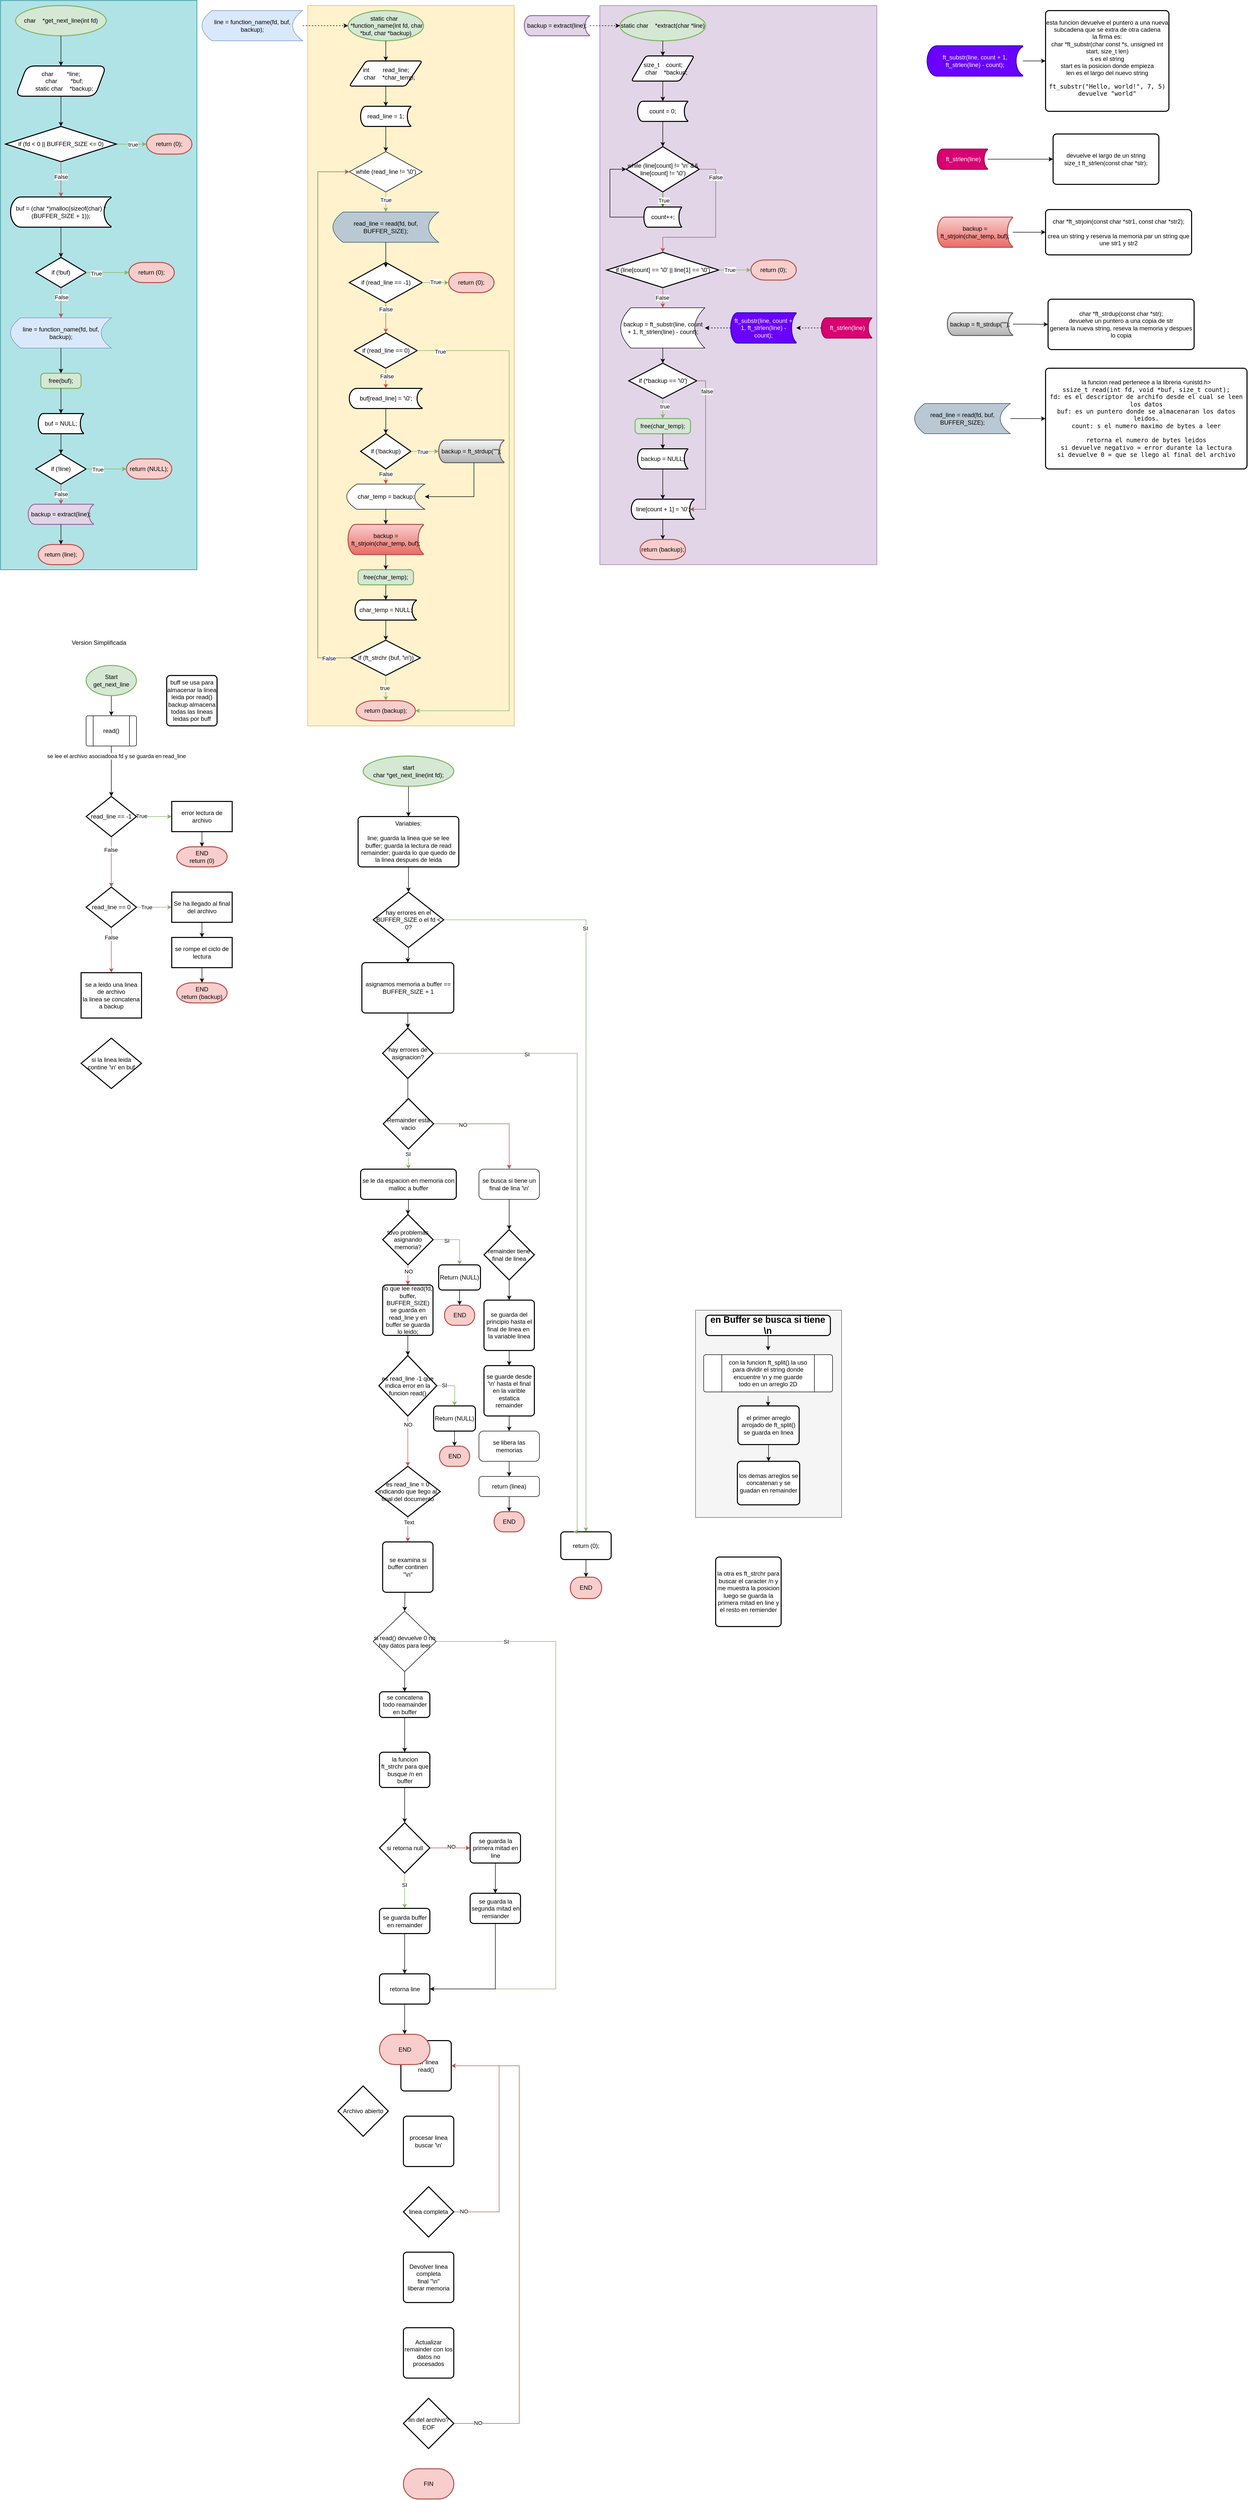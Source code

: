 <mxfile version="21.6.8" type="github">
  <diagram name="Page-1" id="OSPce-yFw67WcBIM2orQ">
    <mxGraphModel dx="460" dy="682" grid="1" gridSize="10" guides="1" tooltips="1" connect="1" arrows="1" fold="1" page="1" pageScale="1" pageWidth="850" pageHeight="1100" math="0" shadow="0">
      <root>
        <mxCell id="0" />
        <mxCell id="1" parent="0" />
        <mxCell id="i4OlTnIS3b3Mg1XfSlxI-40" value="" style="group" parent="1" vertex="1" connectable="0">
          <mxGeometry width="390" height="1130" as="geometry" />
        </mxCell>
        <mxCell id="i4OlTnIS3b3Mg1XfSlxI-39" value="" style="group;fillColor=#b0e3e6;strokeColor=#0e8088;container=0;" parent="i4OlTnIS3b3Mg1XfSlxI-40" vertex="1" connectable="0">
          <mxGeometry width="390" height="1130" as="geometry" />
        </mxCell>
        <mxCell id="i4OlTnIS3b3Mg1XfSlxI-1" value="char&amp;nbsp;&amp;nbsp;&amp;nbsp; *get_next_line(int fd)" style="strokeWidth=2;html=1;shape=mxgraph.flowchart.start_1;whiteSpace=wrap;fillColor=#d5e8d4;strokeColor=#82b366;" parent="i4OlTnIS3b3Mg1XfSlxI-40" vertex="1">
          <mxGeometry x="30" y="10" width="180" height="60" as="geometry" />
        </mxCell>
        <mxCell id="i4OlTnIS3b3Mg1XfSlxI-2" value="char&amp;nbsp;&amp;nbsp;&amp;nbsp; &amp;nbsp;&amp;nbsp;&amp;nbsp; *line;&lt;br&gt;&amp;nbsp;&amp;nbsp; &amp;nbsp;char&amp;nbsp;&amp;nbsp;&amp;nbsp; &amp;nbsp;&amp;nbsp;&amp;nbsp; *buf;&lt;br&gt;&amp;nbsp;&amp;nbsp; &amp;nbsp;static char&amp;nbsp;&amp;nbsp;&amp;nbsp; *backup;" style="shape=parallelogram;html=1;strokeWidth=2;perimeter=parallelogramPerimeter;whiteSpace=wrap;rounded=1;arcSize=30;size=0.125;" parent="i4OlTnIS3b3Mg1XfSlxI-40" vertex="1">
          <mxGeometry x="30" y="130" width="180" height="60" as="geometry" />
        </mxCell>
        <mxCell id="i4OlTnIS3b3Mg1XfSlxI-3" style="edgeStyle=orthogonalEdgeStyle;rounded=0;orthogonalLoop=1;jettySize=auto;html=1;" parent="i4OlTnIS3b3Mg1XfSlxI-40" source="i4OlTnIS3b3Mg1XfSlxI-1" target="i4OlTnIS3b3Mg1XfSlxI-2" edge="1">
          <mxGeometry relative="1" as="geometry" />
        </mxCell>
        <mxCell id="i4OlTnIS3b3Mg1XfSlxI-28" style="edgeStyle=orthogonalEdgeStyle;rounded=0;orthogonalLoop=1;jettySize=auto;html=1;fillColor=#d5e8d4;strokeColor=#82b366;entryX=0;entryY=0.5;entryDx=0;entryDy=0;entryPerimeter=0;" parent="i4OlTnIS3b3Mg1XfSlxI-40" target="i4OlTnIS3b3Mg1XfSlxI-7" edge="1">
          <mxGeometry relative="1" as="geometry">
            <mxPoint x="228" y="285" as="sourcePoint" />
            <mxPoint x="288" y="285" as="targetPoint" />
          </mxGeometry>
        </mxCell>
        <mxCell id="i4OlTnIS3b3Mg1XfSlxI-31" value="true" style="edgeLabel;html=1;align=center;verticalAlign=middle;resizable=0;points=[];" parent="i4OlTnIS3b3Mg1XfSlxI-28" vertex="1" connectable="0">
          <mxGeometry y="-3" relative="1" as="geometry">
            <mxPoint as="offset" />
          </mxGeometry>
        </mxCell>
        <mxCell id="i4OlTnIS3b3Mg1XfSlxI-4" value="if (fd &amp;lt; 0 || BUFFER_SIZE &amp;lt;= 0)" style="strokeWidth=2;html=1;shape=mxgraph.flowchart.decision;whiteSpace=wrap;" parent="i4OlTnIS3b3Mg1XfSlxI-40" vertex="1">
          <mxGeometry x="10" y="250" width="220" height="70" as="geometry" />
        </mxCell>
        <mxCell id="i4OlTnIS3b3Mg1XfSlxI-18" style="edgeStyle=orthogonalEdgeStyle;rounded=0;orthogonalLoop=1;jettySize=auto;html=1;" parent="i4OlTnIS3b3Mg1XfSlxI-40" source="i4OlTnIS3b3Mg1XfSlxI-2" target="i4OlTnIS3b3Mg1XfSlxI-4" edge="1">
          <mxGeometry relative="1" as="geometry" />
        </mxCell>
        <mxCell id="i4OlTnIS3b3Mg1XfSlxI-5" value="buf = (char *)malloc(sizeof(char) * (BUFFER_SIZE + 1));" style="strokeWidth=2;html=1;shape=mxgraph.flowchart.stored_data;whiteSpace=wrap;" parent="i4OlTnIS3b3Mg1XfSlxI-40" vertex="1">
          <mxGeometry x="20" y="390" width="200" height="60" as="geometry" />
        </mxCell>
        <mxCell id="i4OlTnIS3b3Mg1XfSlxI-19" style="edgeStyle=orthogonalEdgeStyle;rounded=0;orthogonalLoop=1;jettySize=auto;html=1;fillColor=#f8cecc;strokeColor=#b85450;" parent="i4OlTnIS3b3Mg1XfSlxI-40" source="i4OlTnIS3b3Mg1XfSlxI-4" target="i4OlTnIS3b3Mg1XfSlxI-5" edge="1">
          <mxGeometry relative="1" as="geometry" />
        </mxCell>
        <mxCell id="i4OlTnIS3b3Mg1XfSlxI-36" value="False" style="edgeLabel;html=1;align=center;verticalAlign=middle;resizable=0;points=[];" parent="i4OlTnIS3b3Mg1XfSlxI-19" vertex="1" connectable="0">
          <mxGeometry x="0.057" y="2" relative="1" as="geometry">
            <mxPoint x="-2" y="-7" as="offset" />
          </mxGeometry>
        </mxCell>
        <mxCell id="i4OlTnIS3b3Mg1XfSlxI-6" value="if (!buf)" style="strokeWidth=2;html=1;shape=mxgraph.flowchart.decision;whiteSpace=wrap;" parent="i4OlTnIS3b3Mg1XfSlxI-40" vertex="1">
          <mxGeometry x="70" y="510" width="100" height="60" as="geometry" />
        </mxCell>
        <mxCell id="i4OlTnIS3b3Mg1XfSlxI-20" style="edgeStyle=orthogonalEdgeStyle;rounded=0;orthogonalLoop=1;jettySize=auto;html=1;" parent="i4OlTnIS3b3Mg1XfSlxI-40" source="i4OlTnIS3b3Mg1XfSlxI-5" target="i4OlTnIS3b3Mg1XfSlxI-6" edge="1">
          <mxGeometry relative="1" as="geometry" />
        </mxCell>
        <mxCell id="i4OlTnIS3b3Mg1XfSlxI-7" value="return (0);" style="strokeWidth=2;html=1;shape=mxgraph.flowchart.terminator;whiteSpace=wrap;fillColor=#f8cecc;strokeColor=#b85450;" parent="i4OlTnIS3b3Mg1XfSlxI-40" vertex="1">
          <mxGeometry x="290" y="265" width="90" height="40" as="geometry" />
        </mxCell>
        <mxCell id="i4OlTnIS3b3Mg1XfSlxI-8" value="return (0);" style="strokeWidth=2;html=1;shape=mxgraph.flowchart.terminator;whiteSpace=wrap;fillColor=#f8cecc;strokeColor=#b85450;" parent="i4OlTnIS3b3Mg1XfSlxI-40" vertex="1">
          <mxGeometry x="255" y="520" width="90" height="40" as="geometry" />
        </mxCell>
        <mxCell id="i4OlTnIS3b3Mg1XfSlxI-27" style="edgeStyle=orthogonalEdgeStyle;rounded=0;orthogonalLoop=1;jettySize=auto;html=1;fillColor=#d5e8d4;strokeColor=#82b366;" parent="i4OlTnIS3b3Mg1XfSlxI-40" source="i4OlTnIS3b3Mg1XfSlxI-6" target="i4OlTnIS3b3Mg1XfSlxI-8" edge="1">
          <mxGeometry relative="1" as="geometry" />
        </mxCell>
        <mxCell id="i4OlTnIS3b3Mg1XfSlxI-32" value="True" style="edgeLabel;html=1;align=center;verticalAlign=middle;resizable=0;points=[];" parent="i4OlTnIS3b3Mg1XfSlxI-27" vertex="1" connectable="0">
          <mxGeometry x="-0.529" y="-2" relative="1" as="geometry">
            <mxPoint as="offset" />
          </mxGeometry>
        </mxCell>
        <mxCell id="i4OlTnIS3b3Mg1XfSlxI-9" value="line = function_name(fd, buf, backup);" style="shape=dataStorage;whiteSpace=wrap;html=1;fixedSize=1;fillColor=#dae8fc;strokeColor=#6c8ebf;" parent="i4OlTnIS3b3Mg1XfSlxI-40" vertex="1">
          <mxGeometry x="20" y="630" width="200" height="60" as="geometry" />
        </mxCell>
        <mxCell id="i4OlTnIS3b3Mg1XfSlxI-21" style="edgeStyle=orthogonalEdgeStyle;rounded=0;orthogonalLoop=1;jettySize=auto;html=1;entryX=0.5;entryY=0;entryDx=0;entryDy=0;fillColor=#f8cecc;strokeColor=#b85450;" parent="i4OlTnIS3b3Mg1XfSlxI-40" source="i4OlTnIS3b3Mg1XfSlxI-6" target="i4OlTnIS3b3Mg1XfSlxI-9" edge="1">
          <mxGeometry relative="1" as="geometry" />
        </mxCell>
        <mxCell id="i4OlTnIS3b3Mg1XfSlxI-35" value="False" style="edgeLabel;html=1;align=center;verticalAlign=middle;resizable=0;points=[];" parent="i4OlTnIS3b3Mg1XfSlxI-21" vertex="1" connectable="0">
          <mxGeometry x="-0.367" y="1" relative="1" as="geometry">
            <mxPoint as="offset" />
          </mxGeometry>
        </mxCell>
        <mxCell id="i4OlTnIS3b3Mg1XfSlxI-11" value="free(buf);" style="rounded=1;whiteSpace=wrap;html=1;absoluteArcSize=1;arcSize=14;strokeWidth=2;fillColor=#d5e8d4;strokeColor=#82b366;" parent="i4OlTnIS3b3Mg1XfSlxI-40" vertex="1">
          <mxGeometry x="80" y="740" width="80" height="30" as="geometry" />
        </mxCell>
        <mxCell id="i4OlTnIS3b3Mg1XfSlxI-22" style="edgeStyle=orthogonalEdgeStyle;rounded=0;orthogonalLoop=1;jettySize=auto;html=1;" parent="i4OlTnIS3b3Mg1XfSlxI-40" source="i4OlTnIS3b3Mg1XfSlxI-9" target="i4OlTnIS3b3Mg1XfSlxI-11" edge="1">
          <mxGeometry relative="1" as="geometry" />
        </mxCell>
        <mxCell id="i4OlTnIS3b3Mg1XfSlxI-12" value="buf = NULL;" style="strokeWidth=2;html=1;shape=mxgraph.flowchart.stored_data;whiteSpace=wrap;" parent="i4OlTnIS3b3Mg1XfSlxI-40" vertex="1">
          <mxGeometry x="75" y="820" width="90" height="40" as="geometry" />
        </mxCell>
        <mxCell id="i4OlTnIS3b3Mg1XfSlxI-23" style="edgeStyle=orthogonalEdgeStyle;rounded=0;orthogonalLoop=1;jettySize=auto;html=1;entryX=0.5;entryY=0;entryDx=0;entryDy=0;entryPerimeter=0;" parent="i4OlTnIS3b3Mg1XfSlxI-40" source="i4OlTnIS3b3Mg1XfSlxI-11" target="i4OlTnIS3b3Mg1XfSlxI-12" edge="1">
          <mxGeometry relative="1" as="geometry" />
        </mxCell>
        <mxCell id="i4OlTnIS3b3Mg1XfSlxI-13" value="if (!line)" style="strokeWidth=2;html=1;shape=mxgraph.flowchart.decision;whiteSpace=wrap;" parent="i4OlTnIS3b3Mg1XfSlxI-40" vertex="1">
          <mxGeometry x="70" y="900" width="100" height="60" as="geometry" />
        </mxCell>
        <mxCell id="i4OlTnIS3b3Mg1XfSlxI-24" style="edgeStyle=orthogonalEdgeStyle;rounded=0;orthogonalLoop=1;jettySize=auto;html=1;" parent="i4OlTnIS3b3Mg1XfSlxI-40" source="i4OlTnIS3b3Mg1XfSlxI-12" target="i4OlTnIS3b3Mg1XfSlxI-13" edge="1">
          <mxGeometry relative="1" as="geometry" />
        </mxCell>
        <mxCell id="i4OlTnIS3b3Mg1XfSlxI-14" value="backup = extract(line);" style="strokeWidth=2;html=1;shape=mxgraph.flowchart.stored_data;whiteSpace=wrap;fillColor=#e1d5e7;strokeColor=#9673a6;" parent="i4OlTnIS3b3Mg1XfSlxI-40" vertex="1">
          <mxGeometry x="55" y="1000" width="130" height="40" as="geometry" />
        </mxCell>
        <mxCell id="i4OlTnIS3b3Mg1XfSlxI-25" style="edgeStyle=orthogonalEdgeStyle;rounded=0;orthogonalLoop=1;jettySize=auto;html=1;fillColor=#f8cecc;strokeColor=#b85450;" parent="i4OlTnIS3b3Mg1XfSlxI-40" source="i4OlTnIS3b3Mg1XfSlxI-13" target="i4OlTnIS3b3Mg1XfSlxI-14" edge="1">
          <mxGeometry relative="1" as="geometry" />
        </mxCell>
        <mxCell id="i4OlTnIS3b3Mg1XfSlxI-34" value="False" style="edgeLabel;html=1;align=center;verticalAlign=middle;resizable=0;points=[];" parent="i4OlTnIS3b3Mg1XfSlxI-25" vertex="1" connectable="0">
          <mxGeometry relative="1" as="geometry">
            <mxPoint as="offset" />
          </mxGeometry>
        </mxCell>
        <mxCell id="i4OlTnIS3b3Mg1XfSlxI-15" value="return (line);" style="strokeWidth=2;html=1;shape=mxgraph.flowchart.terminator;whiteSpace=wrap;fillColor=#f8cecc;strokeColor=#b85450;" parent="i4OlTnIS3b3Mg1XfSlxI-40" vertex="1">
          <mxGeometry x="75" y="1080" width="90" height="40" as="geometry" />
        </mxCell>
        <mxCell id="i4OlTnIS3b3Mg1XfSlxI-26" style="edgeStyle=orthogonalEdgeStyle;rounded=0;orthogonalLoop=1;jettySize=auto;html=1;" parent="i4OlTnIS3b3Mg1XfSlxI-40" source="i4OlTnIS3b3Mg1XfSlxI-14" target="i4OlTnIS3b3Mg1XfSlxI-15" edge="1">
          <mxGeometry relative="1" as="geometry" />
        </mxCell>
        <mxCell id="i4OlTnIS3b3Mg1XfSlxI-29" value="return (NULL);" style="strokeWidth=2;html=1;shape=mxgraph.flowchart.terminator;whiteSpace=wrap;fillColor=#f8cecc;strokeColor=#b85450;" parent="i4OlTnIS3b3Mg1XfSlxI-40" vertex="1">
          <mxGeometry x="250" y="910" width="90" height="40" as="geometry" />
        </mxCell>
        <mxCell id="i4OlTnIS3b3Mg1XfSlxI-30" style="edgeStyle=orthogonalEdgeStyle;rounded=0;orthogonalLoop=1;jettySize=auto;html=1;fillColor=#d5e8d4;strokeColor=#82b366;" parent="i4OlTnIS3b3Mg1XfSlxI-40" source="i4OlTnIS3b3Mg1XfSlxI-13" target="i4OlTnIS3b3Mg1XfSlxI-29" edge="1">
          <mxGeometry relative="1" as="geometry" />
        </mxCell>
        <mxCell id="i4OlTnIS3b3Mg1XfSlxI-33" value="True" style="edgeLabel;html=1;align=center;verticalAlign=middle;resizable=0;points=[];" parent="i4OlTnIS3b3Mg1XfSlxI-30" vertex="1" connectable="0">
          <mxGeometry x="-0.425" y="-1" relative="1" as="geometry">
            <mxPoint as="offset" />
          </mxGeometry>
        </mxCell>
        <mxCell id="i4OlTnIS3b3Mg1XfSlxI-196" style="edgeStyle=orthogonalEdgeStyle;rounded=0;orthogonalLoop=1;jettySize=auto;html=1;" parent="1" source="i4OlTnIS3b3Mg1XfSlxI-46" target="i4OlTnIS3b3Mg1XfSlxI-193" edge="1">
          <mxGeometry relative="1" as="geometry" />
        </mxCell>
        <mxCell id="i4OlTnIS3b3Mg1XfSlxI-46" value="read_line = read(fd, buf, BUFFER_SIZE);" style="shape=dataStorage;whiteSpace=wrap;html=1;fixedSize=1;fillColor=#bac8d3;strokeColor=#23445d;" parent="1" vertex="1">
          <mxGeometry x="1815" y="800" width="190" height="60" as="geometry" />
        </mxCell>
        <mxCell id="i4OlTnIS3b3Mg1XfSlxI-191" style="edgeStyle=orthogonalEdgeStyle;rounded=0;orthogonalLoop=1;jettySize=auto;html=1;" parent="1" source="i4OlTnIS3b3Mg1XfSlxI-52" target="i4OlTnIS3b3Mg1XfSlxI-190" edge="1">
          <mxGeometry relative="1" as="geometry" />
        </mxCell>
        <mxCell id="i4OlTnIS3b3Mg1XfSlxI-52" value="backup = ft_strdup(&quot;&quot;);" style="strokeWidth=2;html=1;shape=mxgraph.flowchart.stored_data;whiteSpace=wrap;fillColor=#f5f5f5;gradientColor=#b3b3b3;strokeColor=#666666;" parent="1" vertex="1">
          <mxGeometry x="1880" y="620" width="130" height="45" as="geometry" />
        </mxCell>
        <mxCell id="i4OlTnIS3b3Mg1XfSlxI-189" style="edgeStyle=orthogonalEdgeStyle;rounded=0;orthogonalLoop=1;jettySize=auto;html=1;entryX=0;entryY=0.5;entryDx=0;entryDy=0;" parent="1" source="i4OlTnIS3b3Mg1XfSlxI-55" target="i4OlTnIS3b3Mg1XfSlxI-188" edge="1">
          <mxGeometry relative="1" as="geometry" />
        </mxCell>
        <mxCell id="i4OlTnIS3b3Mg1XfSlxI-55" value="backup = ft_strjoin(char_temp, buf);" style="strokeWidth=2;html=1;shape=mxgraph.flowchart.stored_data;whiteSpace=wrap;fillColor=#f8cecc;gradientColor=#ea6b66;strokeColor=#b85450;" parent="1" vertex="1">
          <mxGeometry x="1860" y="430" width="150" height="60" as="geometry" />
        </mxCell>
        <mxCell id="i4OlTnIS3b3Mg1XfSlxI-187" style="edgeStyle=orthogonalEdgeStyle;rounded=0;orthogonalLoop=1;jettySize=auto;html=1;" parent="1" source="i4OlTnIS3b3Mg1XfSlxI-141" target="i4OlTnIS3b3Mg1XfSlxI-186" edge="1">
          <mxGeometry relative="1" as="geometry" />
        </mxCell>
        <mxCell id="i4OlTnIS3b3Mg1XfSlxI-141" value="&amp;nbsp;ft_strlen(line)" style="strokeWidth=2;html=1;shape=mxgraph.flowchart.stored_data;whiteSpace=wrap;fillColor=#d80073;strokeColor=#A50040;fontColor=#ffffff;" parent="1" vertex="1">
          <mxGeometry x="1860" y="295" width="100" height="40" as="geometry" />
        </mxCell>
        <mxCell id="i4OlTnIS3b3Mg1XfSlxI-185" style="edgeStyle=orthogonalEdgeStyle;rounded=0;orthogonalLoop=1;jettySize=auto;html=1;" parent="1" source="i4OlTnIS3b3Mg1XfSlxI-142" target="i4OlTnIS3b3Mg1XfSlxI-184" edge="1">
          <mxGeometry relative="1" as="geometry" />
        </mxCell>
        <mxCell id="i4OlTnIS3b3Mg1XfSlxI-142" value="ft_substr(line, count + 1, ft_strlen(line) - count);" style="strokeWidth=2;html=1;shape=mxgraph.flowchart.stored_data;whiteSpace=wrap;fillColor=#6a00ff;strokeColor=#3700CC;fontColor=#ffffff;" parent="1" vertex="1">
          <mxGeometry x="1840" y="90" width="190" height="60" as="geometry" />
        </mxCell>
        <mxCell id="i4OlTnIS3b3Mg1XfSlxI-179" value="" style="group" parent="1" vertex="1" connectable="0">
          <mxGeometry x="1040" y="10" width="700" height="1110" as="geometry" />
        </mxCell>
        <mxCell id="i4OlTnIS3b3Mg1XfSlxI-177" value="" style="group" parent="i4OlTnIS3b3Mg1XfSlxI-179" vertex="1" connectable="0">
          <mxGeometry x="150" width="550" height="1110" as="geometry" />
        </mxCell>
        <mxCell id="i4OlTnIS3b3Mg1XfSlxI-176" value="" style="group;fillColor=#e1d5e7;strokeColor=#9673a6;container=0;" parent="i4OlTnIS3b3Mg1XfSlxI-177" vertex="1" connectable="0">
          <mxGeometry width="550" height="1110" as="geometry" />
        </mxCell>
        <mxCell id="i4OlTnIS3b3Mg1XfSlxI-131" value="static char&amp;nbsp;&amp;nbsp;&amp;nbsp; *extract(char *line)" style="strokeWidth=2;html=1;shape=mxgraph.flowchart.start_1;whiteSpace=wrap;fillColor=#d5e8d4;strokeColor=#82b366;" parent="i4OlTnIS3b3Mg1XfSlxI-177" vertex="1">
          <mxGeometry x="40" y="10" width="170" height="60" as="geometry" />
        </mxCell>
        <mxCell id="i4OlTnIS3b3Mg1XfSlxI-132" value="size_t&amp;nbsp;&amp;nbsp;&amp;nbsp; count;&lt;br&gt;&amp;nbsp;&amp;nbsp; &amp;nbsp;char&amp;nbsp;&amp;nbsp;&amp;nbsp; *backup;&lt;br&gt;" style="shape=parallelogram;html=1;strokeWidth=2;perimeter=parallelogramPerimeter;whiteSpace=wrap;rounded=1;arcSize=12;size=0.23;" parent="i4OlTnIS3b3Mg1XfSlxI-177" vertex="1">
          <mxGeometry x="62.5" y="100" width="125" height="50" as="geometry" />
        </mxCell>
        <mxCell id="i4OlTnIS3b3Mg1XfSlxI-153" style="edgeStyle=orthogonalEdgeStyle;rounded=0;orthogonalLoop=1;jettySize=auto;html=1;" parent="i4OlTnIS3b3Mg1XfSlxI-177" source="i4OlTnIS3b3Mg1XfSlxI-131" target="i4OlTnIS3b3Mg1XfSlxI-132" edge="1">
          <mxGeometry relative="1" as="geometry" />
        </mxCell>
        <mxCell id="i4OlTnIS3b3Mg1XfSlxI-135" value="count = 0;" style="strokeWidth=2;html=1;shape=mxgraph.flowchart.stored_data;whiteSpace=wrap;" parent="i4OlTnIS3b3Mg1XfSlxI-177" vertex="1">
          <mxGeometry x="75" y="190" width="100" height="40" as="geometry" />
        </mxCell>
        <mxCell id="i4OlTnIS3b3Mg1XfSlxI-154" style="edgeStyle=orthogonalEdgeStyle;rounded=0;orthogonalLoop=1;jettySize=auto;html=1;" parent="i4OlTnIS3b3Mg1XfSlxI-177" source="i4OlTnIS3b3Mg1XfSlxI-132" target="i4OlTnIS3b3Mg1XfSlxI-135" edge="1">
          <mxGeometry relative="1" as="geometry" />
        </mxCell>
        <mxCell id="i4OlTnIS3b3Mg1XfSlxI-136" value="while (line[count] != &#39;\n&#39; &amp;amp;&amp;amp; line[count] != &#39;\0&#39;)" style="strokeWidth=2;html=1;shape=mxgraph.flowchart.decision;whiteSpace=wrap;" parent="i4OlTnIS3b3Mg1XfSlxI-177" vertex="1">
          <mxGeometry x="52.5" y="280" width="145" height="90" as="geometry" />
        </mxCell>
        <mxCell id="i4OlTnIS3b3Mg1XfSlxI-155" style="edgeStyle=orthogonalEdgeStyle;rounded=0;orthogonalLoop=1;jettySize=auto;html=1;entryX=0.5;entryY=0;entryDx=0;entryDy=0;entryPerimeter=0;" parent="i4OlTnIS3b3Mg1XfSlxI-177" source="i4OlTnIS3b3Mg1XfSlxI-135" target="i4OlTnIS3b3Mg1XfSlxI-136" edge="1">
          <mxGeometry relative="1" as="geometry" />
        </mxCell>
        <mxCell id="i4OlTnIS3b3Mg1XfSlxI-157" style="edgeStyle=orthogonalEdgeStyle;rounded=0;orthogonalLoop=1;jettySize=auto;html=1;entryX=0;entryY=0.5;entryDx=0;entryDy=0;entryPerimeter=0;" parent="i4OlTnIS3b3Mg1XfSlxI-177" source="i4OlTnIS3b3Mg1XfSlxI-137" target="i4OlTnIS3b3Mg1XfSlxI-136" edge="1">
          <mxGeometry relative="1" as="geometry">
            <Array as="points">
              <mxPoint x="20" y="420" />
              <mxPoint x="20" y="325" />
            </Array>
          </mxGeometry>
        </mxCell>
        <mxCell id="i4OlTnIS3b3Mg1XfSlxI-137" value="count++;" style="strokeWidth=2;html=1;shape=mxgraph.flowchart.stored_data;whiteSpace=wrap;" parent="i4OlTnIS3b3Mg1XfSlxI-177" vertex="1">
          <mxGeometry x="87.5" y="400" width="75" height="40" as="geometry" />
        </mxCell>
        <mxCell id="i4OlTnIS3b3Mg1XfSlxI-156" style="edgeStyle=orthogonalEdgeStyle;rounded=0;orthogonalLoop=1;jettySize=auto;html=1;entryX=0.5;entryY=0;entryDx=0;entryDy=0;entryPerimeter=0;fillColor=#60a917;strokeColor=#2D7600;" parent="i4OlTnIS3b3Mg1XfSlxI-177" source="i4OlTnIS3b3Mg1XfSlxI-136" target="i4OlTnIS3b3Mg1XfSlxI-137" edge="1">
          <mxGeometry relative="1" as="geometry" />
        </mxCell>
        <mxCell id="i4OlTnIS3b3Mg1XfSlxI-158" value="True" style="edgeLabel;html=1;align=center;verticalAlign=middle;resizable=0;points=[];" parent="i4OlTnIS3b3Mg1XfSlxI-156" vertex="1" connectable="0">
          <mxGeometry x="0.48" y="2" relative="1" as="geometry">
            <mxPoint as="offset" />
          </mxGeometry>
        </mxCell>
        <mxCell id="i4OlTnIS3b3Mg1XfSlxI-138" value="if (line[count] == &#39;\0&#39; || line[1] == &#39;\0&#39;)" style="strokeWidth=2;html=1;shape=mxgraph.flowchart.decision;whiteSpace=wrap;" parent="i4OlTnIS3b3Mg1XfSlxI-177" vertex="1">
          <mxGeometry x="13.75" y="490" width="222.5" height="70" as="geometry" />
        </mxCell>
        <mxCell id="i4OlTnIS3b3Mg1XfSlxI-159" style="edgeStyle=orthogonalEdgeStyle;rounded=0;orthogonalLoop=1;jettySize=auto;html=1;entryX=0.5;entryY=0;entryDx=0;entryDy=0;entryPerimeter=0;fillColor=#f8cecc;strokeColor=#b85450;" parent="i4OlTnIS3b3Mg1XfSlxI-177" source="i4OlTnIS3b3Mg1XfSlxI-136" target="i4OlTnIS3b3Mg1XfSlxI-138" edge="1">
          <mxGeometry relative="1" as="geometry">
            <Array as="points">
              <mxPoint x="230" y="325" />
              <mxPoint x="230" y="460" />
              <mxPoint x="125" y="460" />
            </Array>
          </mxGeometry>
        </mxCell>
        <mxCell id="i4OlTnIS3b3Mg1XfSlxI-160" value="False" style="edgeLabel;html=1;align=center;verticalAlign=middle;resizable=0;points=[];" parent="i4OlTnIS3b3Mg1XfSlxI-159" vertex="1" connectable="0">
          <mxGeometry x="-0.679" relative="1" as="geometry">
            <mxPoint as="offset" />
          </mxGeometry>
        </mxCell>
        <mxCell id="i4OlTnIS3b3Mg1XfSlxI-140" value="return (0);" style="strokeWidth=2;html=1;shape=mxgraph.flowchart.terminator;whiteSpace=wrap;fillColor=#f8cecc;strokeColor=#b85450;" parent="i4OlTnIS3b3Mg1XfSlxI-177" vertex="1">
          <mxGeometry x="300" y="505" width="90" height="40" as="geometry" />
        </mxCell>
        <mxCell id="i4OlTnIS3b3Mg1XfSlxI-161" style="edgeStyle=orthogonalEdgeStyle;rounded=0;orthogonalLoop=1;jettySize=auto;html=1;entryX=0;entryY=0.5;entryDx=0;entryDy=0;entryPerimeter=0;fillColor=#d5e8d4;strokeColor=#82b366;" parent="i4OlTnIS3b3Mg1XfSlxI-177" source="i4OlTnIS3b3Mg1XfSlxI-138" target="i4OlTnIS3b3Mg1XfSlxI-140" edge="1">
          <mxGeometry relative="1" as="geometry" />
        </mxCell>
        <mxCell id="i4OlTnIS3b3Mg1XfSlxI-162" value="True" style="edgeLabel;html=1;align=center;verticalAlign=middle;resizable=0;points=[];" parent="i4OlTnIS3b3Mg1XfSlxI-161" vertex="1" connectable="0">
          <mxGeometry x="-0.349" relative="1" as="geometry">
            <mxPoint as="offset" />
          </mxGeometry>
        </mxCell>
        <mxCell id="i4OlTnIS3b3Mg1XfSlxI-143" value="&amp;nbsp;ft_strlen(line)" style="strokeWidth=2;html=1;shape=mxgraph.flowchart.stored_data;whiteSpace=wrap;fillColor=#d80073;strokeColor=#A50040;fontColor=#ffffff;" parent="i4OlTnIS3b3Mg1XfSlxI-177" vertex="1">
          <mxGeometry x="440" y="620" width="100" height="40" as="geometry" />
        </mxCell>
        <mxCell id="i4OlTnIS3b3Mg1XfSlxI-144" value="ft_substr(line, count + 1, ft_strlen(line) - count);" style="strokeWidth=2;html=1;shape=mxgraph.flowchart.stored_data;whiteSpace=wrap;fillColor=#6a00ff;strokeColor=#3700CC;fontColor=#ffffff;" parent="i4OlTnIS3b3Mg1XfSlxI-177" vertex="1">
          <mxGeometry x="260" y="610" width="130" height="60" as="geometry" />
        </mxCell>
        <mxCell id="i4OlTnIS3b3Mg1XfSlxI-147" style="edgeStyle=orthogonalEdgeStyle;rounded=0;orthogonalLoop=1;jettySize=auto;html=1;dashed=1;" parent="i4OlTnIS3b3Mg1XfSlxI-177" source="i4OlTnIS3b3Mg1XfSlxI-143" target="i4OlTnIS3b3Mg1XfSlxI-144" edge="1">
          <mxGeometry relative="1" as="geometry" />
        </mxCell>
        <mxCell id="i4OlTnIS3b3Mg1XfSlxI-145" value="backup = ft_substr(line, count + 1, ft_strlen(line) - count);" style="shape=dataStorage;whiteSpace=wrap;html=1;fixedSize=1;" parent="i4OlTnIS3b3Mg1XfSlxI-177" vertex="1">
          <mxGeometry x="41.5" y="600" width="167" height="80" as="geometry" />
        </mxCell>
        <mxCell id="i4OlTnIS3b3Mg1XfSlxI-166" style="edgeStyle=orthogonalEdgeStyle;rounded=0;orthogonalLoop=1;jettySize=auto;html=1;entryX=0.5;entryY=0;entryDx=0;entryDy=0;fillColor=#f8cecc;strokeColor=#b85450;" parent="i4OlTnIS3b3Mg1XfSlxI-177" source="i4OlTnIS3b3Mg1XfSlxI-138" target="i4OlTnIS3b3Mg1XfSlxI-145" edge="1">
          <mxGeometry relative="1" as="geometry" />
        </mxCell>
        <mxCell id="i4OlTnIS3b3Mg1XfSlxI-167" value="False" style="edgeLabel;html=1;align=center;verticalAlign=middle;resizable=0;points=[];" parent="i4OlTnIS3b3Mg1XfSlxI-166" vertex="1" connectable="0">
          <mxGeometry x="0.003" y="-1" relative="1" as="geometry">
            <mxPoint as="offset" />
          </mxGeometry>
        </mxCell>
        <mxCell id="i4OlTnIS3b3Mg1XfSlxI-146" style="edgeStyle=orthogonalEdgeStyle;rounded=0;orthogonalLoop=1;jettySize=auto;html=1;dashed=1;" parent="i4OlTnIS3b3Mg1XfSlxI-177" source="i4OlTnIS3b3Mg1XfSlxI-144" target="i4OlTnIS3b3Mg1XfSlxI-145" edge="1">
          <mxGeometry relative="1" as="geometry" />
        </mxCell>
        <mxCell id="i4OlTnIS3b3Mg1XfSlxI-148" value="if (*backup == &#39;\0&#39;)" style="strokeWidth=2;html=1;shape=mxgraph.flowchart.decision;whiteSpace=wrap;" parent="i4OlTnIS3b3Mg1XfSlxI-177" vertex="1">
          <mxGeometry x="57.5" y="710" width="135" height="70" as="geometry" />
        </mxCell>
        <mxCell id="i4OlTnIS3b3Mg1XfSlxI-168" style="edgeStyle=orthogonalEdgeStyle;rounded=0;orthogonalLoop=1;jettySize=auto;html=1;" parent="i4OlTnIS3b3Mg1XfSlxI-177" source="i4OlTnIS3b3Mg1XfSlxI-145" target="i4OlTnIS3b3Mg1XfSlxI-148" edge="1">
          <mxGeometry relative="1" as="geometry" />
        </mxCell>
        <mxCell id="i4OlTnIS3b3Mg1XfSlxI-149" value="free(char_temp);" style="rounded=1;whiteSpace=wrap;html=1;absoluteArcSize=1;arcSize=14;strokeWidth=2;fillColor=#d5e8d4;strokeColor=#82b366;" parent="i4OlTnIS3b3Mg1XfSlxI-177" vertex="1">
          <mxGeometry x="70" y="820" width="110" height="30" as="geometry" />
        </mxCell>
        <mxCell id="i4OlTnIS3b3Mg1XfSlxI-169" style="edgeStyle=orthogonalEdgeStyle;rounded=0;orthogonalLoop=1;jettySize=auto;html=1;fillColor=#d5e8d4;strokeColor=#82b366;" parent="i4OlTnIS3b3Mg1XfSlxI-177" source="i4OlTnIS3b3Mg1XfSlxI-148" target="i4OlTnIS3b3Mg1XfSlxI-149" edge="1">
          <mxGeometry relative="1" as="geometry" />
        </mxCell>
        <mxCell id="i4OlTnIS3b3Mg1XfSlxI-170" value="true" style="edgeLabel;html=1;align=center;verticalAlign=middle;resizable=0;points=[];" parent="i4OlTnIS3b3Mg1XfSlxI-169" vertex="1" connectable="0">
          <mxGeometry x="-0.233" y="4" relative="1" as="geometry">
            <mxPoint as="offset" />
          </mxGeometry>
        </mxCell>
        <mxCell id="i4OlTnIS3b3Mg1XfSlxI-150" value="backup = NULL;" style="strokeWidth=2;html=1;shape=mxgraph.flowchart.stored_data;whiteSpace=wrap;" parent="i4OlTnIS3b3Mg1XfSlxI-177" vertex="1">
          <mxGeometry x="75" y="880" width="100" height="40" as="geometry" />
        </mxCell>
        <mxCell id="i4OlTnIS3b3Mg1XfSlxI-171" style="edgeStyle=orthogonalEdgeStyle;rounded=0;orthogonalLoop=1;jettySize=auto;html=1;" parent="i4OlTnIS3b3Mg1XfSlxI-177" source="i4OlTnIS3b3Mg1XfSlxI-149" target="i4OlTnIS3b3Mg1XfSlxI-150" edge="1">
          <mxGeometry relative="1" as="geometry" />
        </mxCell>
        <mxCell id="i4OlTnIS3b3Mg1XfSlxI-151" value="line[count + 1] = &#39;\0&#39;;" style="strokeWidth=2;html=1;shape=mxgraph.flowchart.stored_data;whiteSpace=wrap;" parent="i4OlTnIS3b3Mg1XfSlxI-177" vertex="1">
          <mxGeometry x="62.5" y="980" width="125" height="40" as="geometry" />
        </mxCell>
        <mxCell id="i4OlTnIS3b3Mg1XfSlxI-172" style="edgeStyle=orthogonalEdgeStyle;rounded=0;orthogonalLoop=1;jettySize=auto;html=1;entryX=0.93;entryY=0.5;entryDx=0;entryDy=0;entryPerimeter=0;fillColor=#f8cecc;strokeColor=#b85450;" parent="i4OlTnIS3b3Mg1XfSlxI-177" source="i4OlTnIS3b3Mg1XfSlxI-148" target="i4OlTnIS3b3Mg1XfSlxI-151" edge="1">
          <mxGeometry relative="1" as="geometry">
            <Array as="points">
              <mxPoint x="210" y="745" />
              <mxPoint x="210" y="1000" />
            </Array>
          </mxGeometry>
        </mxCell>
        <mxCell id="i4OlTnIS3b3Mg1XfSlxI-173" value="false" style="edgeLabel;html=1;align=center;verticalAlign=middle;resizable=0;points=[];" parent="i4OlTnIS3b3Mg1XfSlxI-172" vertex="1" connectable="0">
          <mxGeometry x="-0.753" y="3" relative="1" as="geometry">
            <mxPoint y="1" as="offset" />
          </mxGeometry>
        </mxCell>
        <mxCell id="i4OlTnIS3b3Mg1XfSlxI-174" style="edgeStyle=orthogonalEdgeStyle;rounded=0;orthogonalLoop=1;jettySize=auto;html=1;" parent="i4OlTnIS3b3Mg1XfSlxI-177" source="i4OlTnIS3b3Mg1XfSlxI-150" target="i4OlTnIS3b3Mg1XfSlxI-151" edge="1">
          <mxGeometry relative="1" as="geometry" />
        </mxCell>
        <mxCell id="i4OlTnIS3b3Mg1XfSlxI-152" value="return (backup);" style="strokeWidth=2;html=1;shape=mxgraph.flowchart.terminator;whiteSpace=wrap;fillColor=#f8cecc;strokeColor=#b85450;" parent="i4OlTnIS3b3Mg1XfSlxI-177" vertex="1">
          <mxGeometry x="80" y="1060" width="90" height="40" as="geometry" />
        </mxCell>
        <mxCell id="i4OlTnIS3b3Mg1XfSlxI-175" style="edgeStyle=orthogonalEdgeStyle;rounded=0;orthogonalLoop=1;jettySize=auto;html=1;" parent="i4OlTnIS3b3Mg1XfSlxI-177" source="i4OlTnIS3b3Mg1XfSlxI-151" target="i4OlTnIS3b3Mg1XfSlxI-152" edge="1">
          <mxGeometry relative="1" as="geometry" />
        </mxCell>
        <mxCell id="i4OlTnIS3b3Mg1XfSlxI-178" style="edgeStyle=orthogonalEdgeStyle;rounded=0;orthogonalLoop=1;jettySize=auto;html=1;entryX=0;entryY=0.5;entryDx=0;entryDy=0;entryPerimeter=0;dashed=1;" parent="i4OlTnIS3b3Mg1XfSlxI-179" source="i4OlTnIS3b3Mg1XfSlxI-16" target="i4OlTnIS3b3Mg1XfSlxI-131" edge="1">
          <mxGeometry relative="1" as="geometry" />
        </mxCell>
        <mxCell id="i4OlTnIS3b3Mg1XfSlxI-16" value="backup = extract(line);" style="strokeWidth=2;html=1;shape=mxgraph.flowchart.stored_data;whiteSpace=wrap;fillColor=#e1d5e7;strokeColor=#9673a6;" parent="i4OlTnIS3b3Mg1XfSlxI-179" vertex="1">
          <mxGeometry y="20" width="130" height="40" as="geometry" />
        </mxCell>
        <mxCell id="i4OlTnIS3b3Mg1XfSlxI-183" value="" style="group" parent="1" vertex="1" connectable="0">
          <mxGeometry x="400" y="10" width="620" height="1430" as="geometry" />
        </mxCell>
        <mxCell id="i4OlTnIS3b3Mg1XfSlxI-181" value="" style="group" parent="i4OlTnIS3b3Mg1XfSlxI-183" vertex="1" connectable="0">
          <mxGeometry x="210" width="410" height="1430" as="geometry" />
        </mxCell>
        <mxCell id="i4OlTnIS3b3Mg1XfSlxI-126" value="" style="group;fillColor=#fff2cc;strokeColor=#d6b656;container=0;" parent="i4OlTnIS3b3Mg1XfSlxI-181" vertex="1" connectable="0">
          <mxGeometry width="410" height="1430" as="geometry" />
        </mxCell>
        <mxCell id="i4OlTnIS3b3Mg1XfSlxI-41" value="static char&amp;nbsp;&amp;nbsp; &amp;nbsp;*function_name(int fd, char *buf, char *backup)" style="strokeWidth=2;html=1;shape=mxgraph.flowchart.start_1;whiteSpace=wrap;fillColor=#d5e8d4;strokeColor=#82b366;" parent="i4OlTnIS3b3Mg1XfSlxI-181" vertex="1">
          <mxGeometry x="80" y="10" width="150" height="60" as="geometry" />
        </mxCell>
        <mxCell id="i4OlTnIS3b3Mg1XfSlxI-42" value="int&amp;nbsp;&amp;nbsp;&amp;nbsp; &amp;nbsp;&amp;nbsp;&amp;nbsp; read_line;&lt;br&gt;&amp;nbsp;&amp;nbsp; &amp;nbsp;char&amp;nbsp;&amp;nbsp;&amp;nbsp; *char_temp;" style="shape=parallelogram;html=1;strokeWidth=2;perimeter=parallelogramPerimeter;whiteSpace=wrap;rounded=1;arcSize=12;size=0.23;" parent="i4OlTnIS3b3Mg1XfSlxI-181" vertex="1">
          <mxGeometry x="82.5" y="110" width="145" height="50" as="geometry" />
        </mxCell>
        <mxCell id="i4OlTnIS3b3Mg1XfSlxI-98" style="edgeStyle=orthogonalEdgeStyle;rounded=0;orthogonalLoop=1;jettySize=auto;html=1;" parent="i4OlTnIS3b3Mg1XfSlxI-181" source="i4OlTnIS3b3Mg1XfSlxI-41" target="i4OlTnIS3b3Mg1XfSlxI-42" edge="1">
          <mxGeometry relative="1" as="geometry" />
        </mxCell>
        <mxCell id="i4OlTnIS3b3Mg1XfSlxI-43" value="read_line = 1;" style="strokeWidth=2;html=1;shape=mxgraph.flowchart.stored_data;whiteSpace=wrap;" parent="i4OlTnIS3b3Mg1XfSlxI-181" vertex="1">
          <mxGeometry x="105" y="200" width="100" height="40" as="geometry" />
        </mxCell>
        <mxCell id="i4OlTnIS3b3Mg1XfSlxI-99" style="edgeStyle=orthogonalEdgeStyle;rounded=0;orthogonalLoop=1;jettySize=auto;html=1;entryX=0.5;entryY=0;entryDx=0;entryDy=0;entryPerimeter=0;" parent="i4OlTnIS3b3Mg1XfSlxI-181" source="i4OlTnIS3b3Mg1XfSlxI-42" target="i4OlTnIS3b3Mg1XfSlxI-43" edge="1">
          <mxGeometry relative="1" as="geometry" />
        </mxCell>
        <mxCell id="i4OlTnIS3b3Mg1XfSlxI-44" value="while (read_line != &#39;\0&#39;)" style="rhombus;whiteSpace=wrap;html=1;" parent="i4OlTnIS3b3Mg1XfSlxI-181" vertex="1">
          <mxGeometry x="82.5" y="290" width="145" height="80" as="geometry" />
        </mxCell>
        <mxCell id="i4OlTnIS3b3Mg1XfSlxI-100" style="edgeStyle=orthogonalEdgeStyle;rounded=0;orthogonalLoop=1;jettySize=auto;html=1;" parent="i4OlTnIS3b3Mg1XfSlxI-181" source="i4OlTnIS3b3Mg1XfSlxI-43" target="i4OlTnIS3b3Mg1XfSlxI-44" edge="1">
          <mxGeometry relative="1" as="geometry" />
        </mxCell>
        <mxCell id="i4OlTnIS3b3Mg1XfSlxI-45" value="read_line = read(fd, buf, BUFFER_SIZE);" style="shape=dataStorage;whiteSpace=wrap;html=1;fixedSize=1;fillColor=#bac8d3;strokeColor=#23445d;" parent="i4OlTnIS3b3Mg1XfSlxI-181" vertex="1">
          <mxGeometry x="50" y="410" width="210" height="60" as="geometry" />
        </mxCell>
        <mxCell id="i4OlTnIS3b3Mg1XfSlxI-101" style="edgeStyle=orthogonalEdgeStyle;rounded=0;orthogonalLoop=1;jettySize=auto;html=1;fillColor=#d5e8d4;strokeColor=#82b366;" parent="i4OlTnIS3b3Mg1XfSlxI-181" source="i4OlTnIS3b3Mg1XfSlxI-44" target="i4OlTnIS3b3Mg1XfSlxI-45" edge="1">
          <mxGeometry relative="1" as="geometry" />
        </mxCell>
        <mxCell id="i4OlTnIS3b3Mg1XfSlxI-105" value="True" style="edgeLabel;html=1;align=center;verticalAlign=middle;resizable=0;points=[];" parent="i4OlTnIS3b3Mg1XfSlxI-101" vertex="1" connectable="0">
          <mxGeometry x="-0.221" relative="1" as="geometry">
            <mxPoint as="offset" />
          </mxGeometry>
        </mxCell>
        <mxCell id="i4OlTnIS3b3Mg1XfSlxI-47" value="if (read_line == -1)" style="strokeWidth=2;html=1;shape=mxgraph.flowchart.decision;whiteSpace=wrap;" parent="i4OlTnIS3b3Mg1XfSlxI-181" vertex="1">
          <mxGeometry x="82.5" y="510" width="145" height="80" as="geometry" />
        </mxCell>
        <mxCell id="i4OlTnIS3b3Mg1XfSlxI-102" style="edgeStyle=orthogonalEdgeStyle;rounded=0;orthogonalLoop=1;jettySize=auto;html=1;entryX=0.5;entryY=0.125;entryDx=0;entryDy=0;entryPerimeter=0;" parent="i4OlTnIS3b3Mg1XfSlxI-181" source="i4OlTnIS3b3Mg1XfSlxI-45" target="i4OlTnIS3b3Mg1XfSlxI-47" edge="1">
          <mxGeometry relative="1" as="geometry" />
        </mxCell>
        <mxCell id="i4OlTnIS3b3Mg1XfSlxI-48" value="if (read_line == 0)" style="strokeWidth=2;html=1;shape=mxgraph.flowchart.decision;whiteSpace=wrap;" parent="i4OlTnIS3b3Mg1XfSlxI-181" vertex="1">
          <mxGeometry x="92.5" y="650" width="125" height="70" as="geometry" />
        </mxCell>
        <mxCell id="i4OlTnIS3b3Mg1XfSlxI-103" style="edgeStyle=orthogonalEdgeStyle;rounded=0;orthogonalLoop=1;jettySize=auto;html=1;fillColor=#f8cecc;strokeColor=#b85450;" parent="i4OlTnIS3b3Mg1XfSlxI-181" source="i4OlTnIS3b3Mg1XfSlxI-47" target="i4OlTnIS3b3Mg1XfSlxI-48" edge="1">
          <mxGeometry relative="1" as="geometry" />
        </mxCell>
        <mxCell id="i4OlTnIS3b3Mg1XfSlxI-104" value="False" style="edgeLabel;html=1;align=center;verticalAlign=middle;resizable=0;points=[];" parent="i4OlTnIS3b3Mg1XfSlxI-103" vertex="1" connectable="0">
          <mxGeometry x="-0.559" relative="1" as="geometry">
            <mxPoint as="offset" />
          </mxGeometry>
        </mxCell>
        <mxCell id="i4OlTnIS3b3Mg1XfSlxI-49" value="buf[read_line] = &#39;\0&#39;;" style="strokeWidth=2;html=1;shape=mxgraph.flowchart.stored_data;whiteSpace=wrap;" parent="i4OlTnIS3b3Mg1XfSlxI-181" vertex="1">
          <mxGeometry x="82.5" y="760" width="145" height="40" as="geometry" />
        </mxCell>
        <mxCell id="i4OlTnIS3b3Mg1XfSlxI-108" style="edgeStyle=orthogonalEdgeStyle;rounded=0;orthogonalLoop=1;jettySize=auto;html=1;fillColor=#f8cecc;strokeColor=#b85450;" parent="i4OlTnIS3b3Mg1XfSlxI-181" source="i4OlTnIS3b3Mg1XfSlxI-48" target="i4OlTnIS3b3Mg1XfSlxI-49" edge="1">
          <mxGeometry relative="1" as="geometry" />
        </mxCell>
        <mxCell id="i4OlTnIS3b3Mg1XfSlxI-110" value="False" style="edgeLabel;html=1;align=center;verticalAlign=middle;resizable=0;points=[];" parent="i4OlTnIS3b3Mg1XfSlxI-108" vertex="1" connectable="0">
          <mxGeometry x="-0.191" y="2" relative="1" as="geometry">
            <mxPoint as="offset" />
          </mxGeometry>
        </mxCell>
        <mxCell id="i4OlTnIS3b3Mg1XfSlxI-50" value="if (!backup)" style="strokeWidth=2;html=1;shape=mxgraph.flowchart.decision;whiteSpace=wrap;" parent="i4OlTnIS3b3Mg1XfSlxI-181" vertex="1">
          <mxGeometry x="105" y="850" width="100" height="70" as="geometry" />
        </mxCell>
        <mxCell id="i4OlTnIS3b3Mg1XfSlxI-111" style="edgeStyle=orthogonalEdgeStyle;rounded=0;orthogonalLoop=1;jettySize=auto;html=1;entryX=0.5;entryY=0;entryDx=0;entryDy=0;entryPerimeter=0;" parent="i4OlTnIS3b3Mg1XfSlxI-181" source="i4OlTnIS3b3Mg1XfSlxI-49" target="i4OlTnIS3b3Mg1XfSlxI-50" edge="1">
          <mxGeometry relative="1" as="geometry" />
        </mxCell>
        <mxCell id="i4OlTnIS3b3Mg1XfSlxI-51" value="backup = ft_strdup(&quot;&quot;);" style="strokeWidth=2;html=1;shape=mxgraph.flowchart.stored_data;whiteSpace=wrap;fillColor=#f5f5f5;gradientColor=#b3b3b3;strokeColor=#666666;" parent="i4OlTnIS3b3Mg1XfSlxI-181" vertex="1">
          <mxGeometry x="260" y="862.5" width="130" height="45" as="geometry" />
        </mxCell>
        <mxCell id="i4OlTnIS3b3Mg1XfSlxI-112" style="edgeStyle=orthogonalEdgeStyle;rounded=0;orthogonalLoop=1;jettySize=auto;html=1;fillColor=#d5e8d4;strokeColor=#82b366;" parent="i4OlTnIS3b3Mg1XfSlxI-181" source="i4OlTnIS3b3Mg1XfSlxI-50" target="i4OlTnIS3b3Mg1XfSlxI-51" edge="1">
          <mxGeometry relative="1" as="geometry" />
        </mxCell>
        <mxCell id="i4OlTnIS3b3Mg1XfSlxI-113" value="True" style="edgeLabel;html=1;align=center;verticalAlign=middle;resizable=0;points=[];" parent="i4OlTnIS3b3Mg1XfSlxI-112" vertex="1" connectable="0">
          <mxGeometry x="-0.181" y="-1" relative="1" as="geometry">
            <mxPoint as="offset" />
          </mxGeometry>
        </mxCell>
        <mxCell id="i4OlTnIS3b3Mg1XfSlxI-53" value="char_temp = backup;" style="shape=dataStorage;whiteSpace=wrap;html=1;fixedSize=1;" parent="i4OlTnIS3b3Mg1XfSlxI-181" vertex="1">
          <mxGeometry x="77.5" y="950" width="155" height="50" as="geometry" />
        </mxCell>
        <mxCell id="i4OlTnIS3b3Mg1XfSlxI-114" style="edgeStyle=orthogonalEdgeStyle;rounded=0;orthogonalLoop=1;jettySize=auto;html=1;fillColor=#f8cecc;strokeColor=#b85450;" parent="i4OlTnIS3b3Mg1XfSlxI-181" source="i4OlTnIS3b3Mg1XfSlxI-50" target="i4OlTnIS3b3Mg1XfSlxI-53" edge="1">
          <mxGeometry relative="1" as="geometry" />
        </mxCell>
        <mxCell id="i4OlTnIS3b3Mg1XfSlxI-115" value="False" style="edgeLabel;html=1;align=center;verticalAlign=middle;resizable=0;points=[];" parent="i4OlTnIS3b3Mg1XfSlxI-114" vertex="1" connectable="0">
          <mxGeometry x="0.541" y="5" relative="1" as="geometry">
            <mxPoint x="-5" y="-9" as="offset" />
          </mxGeometry>
        </mxCell>
        <mxCell id="i4OlTnIS3b3Mg1XfSlxI-116" style="edgeStyle=orthogonalEdgeStyle;rounded=0;orthogonalLoop=1;jettySize=auto;html=1;" parent="i4OlTnIS3b3Mg1XfSlxI-181" source="i4OlTnIS3b3Mg1XfSlxI-51" target="i4OlTnIS3b3Mg1XfSlxI-53" edge="1">
          <mxGeometry relative="1" as="geometry">
            <Array as="points">
              <mxPoint x="330" y="975" />
            </Array>
          </mxGeometry>
        </mxCell>
        <mxCell id="i4OlTnIS3b3Mg1XfSlxI-54" value="backup = ft_strjoin(char_temp, buf);" style="strokeWidth=2;html=1;shape=mxgraph.flowchart.stored_data;whiteSpace=wrap;fillColor=#f8cecc;gradientColor=#ea6b66;strokeColor=#b85450;" parent="i4OlTnIS3b3Mg1XfSlxI-181" vertex="1">
          <mxGeometry x="80" y="1030" width="150" height="60" as="geometry" />
        </mxCell>
        <mxCell id="i4OlTnIS3b3Mg1XfSlxI-117" style="edgeStyle=orthogonalEdgeStyle;rounded=0;orthogonalLoop=1;jettySize=auto;html=1;" parent="i4OlTnIS3b3Mg1XfSlxI-181" source="i4OlTnIS3b3Mg1XfSlxI-53" target="i4OlTnIS3b3Mg1XfSlxI-54" edge="1">
          <mxGeometry relative="1" as="geometry" />
        </mxCell>
        <mxCell id="i4OlTnIS3b3Mg1XfSlxI-91" value="free(char_temp);" style="rounded=1;whiteSpace=wrap;html=1;absoluteArcSize=1;arcSize=14;strokeWidth=2;fillColor=#d5e8d4;strokeColor=#82b366;" parent="i4OlTnIS3b3Mg1XfSlxI-181" vertex="1">
          <mxGeometry x="100" y="1120" width="110" height="30" as="geometry" />
        </mxCell>
        <mxCell id="i4OlTnIS3b3Mg1XfSlxI-118" style="edgeStyle=orthogonalEdgeStyle;rounded=0;orthogonalLoop=1;jettySize=auto;html=1;" parent="i4OlTnIS3b3Mg1XfSlxI-181" source="i4OlTnIS3b3Mg1XfSlxI-54" target="i4OlTnIS3b3Mg1XfSlxI-91" edge="1">
          <mxGeometry relative="1" as="geometry" />
        </mxCell>
        <mxCell id="i4OlTnIS3b3Mg1XfSlxI-92" value="char_temp = NULL;" style="strokeWidth=2;html=1;shape=mxgraph.flowchart.stored_data;whiteSpace=wrap;" parent="i4OlTnIS3b3Mg1XfSlxI-181" vertex="1">
          <mxGeometry x="94" y="1180" width="122" height="40" as="geometry" />
        </mxCell>
        <mxCell id="i4OlTnIS3b3Mg1XfSlxI-119" style="edgeStyle=orthogonalEdgeStyle;rounded=0;orthogonalLoop=1;jettySize=auto;html=1;entryX=0.5;entryY=0;entryDx=0;entryDy=0;entryPerimeter=0;" parent="i4OlTnIS3b3Mg1XfSlxI-181" source="i4OlTnIS3b3Mg1XfSlxI-91" target="i4OlTnIS3b3Mg1XfSlxI-92" edge="1">
          <mxGeometry relative="1" as="geometry" />
        </mxCell>
        <mxCell id="i4OlTnIS3b3Mg1XfSlxI-122" style="edgeStyle=orthogonalEdgeStyle;rounded=0;orthogonalLoop=1;jettySize=auto;html=1;entryX=0;entryY=0.5;entryDx=0;entryDy=0;fillColor=#f8cecc;strokeColor=#b85450;" parent="i4OlTnIS3b3Mg1XfSlxI-181" source="i4OlTnIS3b3Mg1XfSlxI-93" target="i4OlTnIS3b3Mg1XfSlxI-44" edge="1">
          <mxGeometry relative="1" as="geometry">
            <Array as="points">
              <mxPoint x="20" y="1295" />
              <mxPoint x="20" y="330" />
            </Array>
          </mxGeometry>
        </mxCell>
        <mxCell id="i4OlTnIS3b3Mg1XfSlxI-123" value="False" style="edgeLabel;html=1;align=center;verticalAlign=middle;resizable=0;points=[];" parent="i4OlTnIS3b3Mg1XfSlxI-122" vertex="1" connectable="0">
          <mxGeometry x="-0.918" y="1" relative="1" as="geometry">
            <mxPoint as="offset" />
          </mxGeometry>
        </mxCell>
        <mxCell id="i4OlTnIS3b3Mg1XfSlxI-93" value="if (ft_strchr (buf, &#39;\n&#39;))" style="strokeWidth=2;html=1;shape=mxgraph.flowchart.decision;whiteSpace=wrap;" parent="i4OlTnIS3b3Mg1XfSlxI-181" vertex="1">
          <mxGeometry x="86.5" y="1260" width="137" height="70" as="geometry" />
        </mxCell>
        <mxCell id="i4OlTnIS3b3Mg1XfSlxI-120" style="edgeStyle=orthogonalEdgeStyle;rounded=0;orthogonalLoop=1;jettySize=auto;html=1;entryX=0.5;entryY=0;entryDx=0;entryDy=0;entryPerimeter=0;" parent="i4OlTnIS3b3Mg1XfSlxI-181" source="i4OlTnIS3b3Mg1XfSlxI-92" target="i4OlTnIS3b3Mg1XfSlxI-93" edge="1">
          <mxGeometry relative="1" as="geometry" />
        </mxCell>
        <mxCell id="i4OlTnIS3b3Mg1XfSlxI-94" value="return (backup);" style="strokeWidth=2;html=1;shape=mxgraph.flowchart.terminator;whiteSpace=wrap;fillColor=#f8cecc;strokeColor=#b85450;" parent="i4OlTnIS3b3Mg1XfSlxI-181" vertex="1">
          <mxGeometry x="96.25" y="1380" width="117.5" height="40" as="geometry" />
        </mxCell>
        <mxCell id="i4OlTnIS3b3Mg1XfSlxI-124" style="edgeStyle=orthogonalEdgeStyle;rounded=0;orthogonalLoop=1;jettySize=auto;html=1;entryX=1;entryY=0.5;entryDx=0;entryDy=0;entryPerimeter=0;fillColor=#d5e8d4;strokeColor=#82b366;" parent="i4OlTnIS3b3Mg1XfSlxI-181" source="i4OlTnIS3b3Mg1XfSlxI-48" target="i4OlTnIS3b3Mg1XfSlxI-94" edge="1">
          <mxGeometry relative="1" as="geometry">
            <Array as="points">
              <mxPoint x="400" y="685" />
              <mxPoint x="400" y="1400" />
            </Array>
          </mxGeometry>
        </mxCell>
        <mxCell id="i4OlTnIS3b3Mg1XfSlxI-125" value="True" style="edgeLabel;html=1;align=center;verticalAlign=middle;resizable=0;points=[];" parent="i4OlTnIS3b3Mg1XfSlxI-124" vertex="1" connectable="0">
          <mxGeometry x="-0.914" y="-2" relative="1" as="geometry">
            <mxPoint x="-1" as="offset" />
          </mxGeometry>
        </mxCell>
        <mxCell id="i4OlTnIS3b3Mg1XfSlxI-96" style="edgeStyle=orthogonalEdgeStyle;rounded=0;orthogonalLoop=1;jettySize=auto;html=1;fillColor=#d5e8d4;gradientColor=#97d077;strokeColor=#82b366;" parent="i4OlTnIS3b3Mg1XfSlxI-181" source="i4OlTnIS3b3Mg1XfSlxI-93" target="i4OlTnIS3b3Mg1XfSlxI-94" edge="1">
          <mxGeometry relative="1" as="geometry" />
        </mxCell>
        <mxCell id="i4OlTnIS3b3Mg1XfSlxI-121" value="true" style="edgeLabel;html=1;align=center;verticalAlign=middle;resizable=0;points=[];" parent="i4OlTnIS3b3Mg1XfSlxI-96" vertex="1" connectable="0">
          <mxGeometry y="-2" relative="1" as="geometry">
            <mxPoint as="offset" />
          </mxGeometry>
        </mxCell>
        <mxCell id="i4OlTnIS3b3Mg1XfSlxI-95" value="return (0);" style="strokeWidth=2;html=1;shape=mxgraph.flowchart.terminator;whiteSpace=wrap;fillColor=#f8cecc;strokeColor=#b85450;" parent="i4OlTnIS3b3Mg1XfSlxI-181" vertex="1">
          <mxGeometry x="280" y="530" width="90" height="40" as="geometry" />
        </mxCell>
        <mxCell id="i4OlTnIS3b3Mg1XfSlxI-106" style="edgeStyle=orthogonalEdgeStyle;rounded=0;orthogonalLoop=1;jettySize=auto;html=1;fillColor=#d5e8d4;strokeColor=#82b366;" parent="i4OlTnIS3b3Mg1XfSlxI-181" source="i4OlTnIS3b3Mg1XfSlxI-47" target="i4OlTnIS3b3Mg1XfSlxI-95" edge="1">
          <mxGeometry relative="1" as="geometry" />
        </mxCell>
        <mxCell id="i4OlTnIS3b3Mg1XfSlxI-107" value="True" style="edgeLabel;html=1;align=center;verticalAlign=middle;resizable=0;points=[];" parent="i4OlTnIS3b3Mg1XfSlxI-106" vertex="1" connectable="0">
          <mxGeometry x="-0.013" y="1" relative="1" as="geometry">
            <mxPoint as="offset" />
          </mxGeometry>
        </mxCell>
        <mxCell id="i4OlTnIS3b3Mg1XfSlxI-17" value="line = function_name(fd, buf, backup);" style="shape=dataStorage;whiteSpace=wrap;html=1;fixedSize=1;fillColor=#dae8fc;strokeColor=#6c8ebf;" parent="i4OlTnIS3b3Mg1XfSlxI-183" vertex="1">
          <mxGeometry y="10" width="200" height="60" as="geometry" />
        </mxCell>
        <mxCell id="i4OlTnIS3b3Mg1XfSlxI-182" style="edgeStyle=orthogonalEdgeStyle;rounded=0;orthogonalLoop=1;jettySize=auto;html=1;dashed=1;" parent="i4OlTnIS3b3Mg1XfSlxI-183" source="i4OlTnIS3b3Mg1XfSlxI-17" target="i4OlTnIS3b3Mg1XfSlxI-41" edge="1">
          <mxGeometry relative="1" as="geometry" />
        </mxCell>
        <mxCell id="i4OlTnIS3b3Mg1XfSlxI-184" value="esta funcion devuelve el puntero a una nueva subcadena que se extra de otra cadena&lt;br&gt;la firma es:&lt;br&gt;char *ft_substr(char const *s, unsigned int start, size_t len)&lt;br&gt;s es el string&lt;br&gt;start es la posicion donde empieza&lt;br&gt;len es el largo del nuevo string&lt;br&gt;&lt;pre&gt;&lt;code class=&quot;!whitespace-pre hljs language-c&quot;&gt;ft_substr(&quot;Hello, world!&quot;, 7, &lt;span class=&quot;hljs-number&quot;&gt;5&lt;/span&gt;)&lt;br&gt;devuelve &quot;world&quot;&lt;br&gt;&lt;/code&gt;&lt;/pre&gt;" style="rounded=1;whiteSpace=wrap;html=1;absoluteArcSize=1;arcSize=14;strokeWidth=2;" parent="1" vertex="1">
          <mxGeometry x="2075" y="20" width="245" height="200" as="geometry" />
        </mxCell>
        <mxCell id="i4OlTnIS3b3Mg1XfSlxI-186" value="devuelve el largo de un string&lt;br&gt;size_t ft_strlen(const char *str);&lt;br&gt;" style="rounded=1;whiteSpace=wrap;html=1;absoluteArcSize=1;arcSize=14;strokeWidth=2;" parent="1" vertex="1">
          <mxGeometry x="2090" y="265" width="210" height="100" as="geometry" />
        </mxCell>
        <mxCell id="i4OlTnIS3b3Mg1XfSlxI-188" value="char *ft_strjoin(const char *str1, const char *str2);&lt;br&gt;&lt;br&gt;crea un string y reserva la memoria par un string que une str1 y str2" style="rounded=1;whiteSpace=wrap;html=1;absoluteArcSize=1;arcSize=14;strokeWidth=2;" parent="1" vertex="1">
          <mxGeometry x="2075" y="415" width="290" height="90" as="geometry" />
        </mxCell>
        <mxCell id="i4OlTnIS3b3Mg1XfSlxI-190" value="char *ft_strdup(const char *str);&lt;br&gt;devuelve un puntero a una copia de str&lt;br&gt;genera la nueva string, reseva la memoria y despues lo copia " style="rounded=1;whiteSpace=wrap;html=1;absoluteArcSize=1;arcSize=14;strokeWidth=2;" parent="1" vertex="1">
          <mxGeometry x="2080" y="593" width="290" height="100" as="geometry" />
        </mxCell>
        <mxCell id="i4OlTnIS3b3Mg1XfSlxI-193" value="&lt;div&gt;la funcion read pertenece a la libreria &amp;lt;unistd.h&amp;gt;&lt;code class=&quot;!whitespace-pre hljs language-c&quot;&gt;&lt;br&gt;&lt;/code&gt;&lt;/div&gt;&lt;div&gt;&lt;code class=&quot;!whitespace-pre hljs language-c&quot;&gt;ssize_t &lt;span class=&quot;hljs-title function_&quot;&gt;read&lt;/span&gt;&lt;span class=&quot;hljs-params&quot;&gt;(&lt;span class=&quot;hljs-type&quot;&gt;int&lt;/span&gt; fd, &lt;span class=&quot;hljs-type&quot;&gt;void&lt;/span&gt; *buf, &lt;span class=&quot;hljs-type&quot;&gt;size_t&lt;/span&gt; count)&lt;/span&gt;;&lt;/code&gt;&lt;/div&gt;&lt;div&gt;&lt;code class=&quot;!whitespace-pre hljs language-c&quot;&gt;fd: es el descriptor de archifo desde el cual se leen los datos&lt;/code&gt;&lt;/div&gt;&lt;div&gt;&lt;code class=&quot;!whitespace-pre hljs language-c&quot;&gt;buf: es un puntero donde se almacenaran los datos leidos.&lt;br&gt;count: s el numero maximo de bytes a leer&lt;br&gt;&lt;br&gt;retorna el numero de bytes leidos&lt;br&gt;si devuelve negativo = error durante la lectura&lt;/code&gt;&lt;/div&gt;&lt;div&gt;&lt;code class=&quot;!whitespace-pre hljs language-c&quot;&gt;si devuelve 0 = que se llego al final del archivo&lt;br&gt;&lt;/code&gt;&lt;/div&gt;" style="rounded=1;whiteSpace=wrap;html=1;absoluteArcSize=1;arcSize=14;strokeWidth=2;" parent="1" vertex="1">
          <mxGeometry x="2075" y="730" width="400" height="200" as="geometry" />
        </mxCell>
        <mxCell id="PnKVzpPMCXGgYi5iphY5-26" style="edgeStyle=orthogonalEdgeStyle;rounded=0;orthogonalLoop=1;jettySize=auto;html=1;" edge="1" parent="1" source="PnKVzpPMCXGgYi5iphY5-1" target="PnKVzpPMCXGgYi5iphY5-3">
          <mxGeometry relative="1" as="geometry" />
        </mxCell>
        <mxCell id="PnKVzpPMCXGgYi5iphY5-1" value="Start&lt;br&gt;get_next_line" style="strokeWidth=2;html=1;shape=mxgraph.flowchart.start_1;whiteSpace=wrap;fillColor=#d5e8d4;strokeColor=#82b366;" vertex="1" parent="1">
          <mxGeometry x="170" y="1320" width="100" height="60" as="geometry" />
        </mxCell>
        <mxCell id="PnKVzpPMCXGgYi5iphY5-2" value="Version Simplificada" style="text;html=1;align=center;verticalAlign=middle;resizable=0;points=[];autosize=1;strokeColor=none;fillColor=none;" vertex="1" parent="1">
          <mxGeometry x="130" y="1260" width="130" height="30" as="geometry" />
        </mxCell>
        <mxCell id="PnKVzpPMCXGgYi5iphY5-25" style="edgeStyle=orthogonalEdgeStyle;rounded=0;orthogonalLoop=1;jettySize=auto;html=1;" edge="1" parent="1" source="PnKVzpPMCXGgYi5iphY5-3" target="PnKVzpPMCXGgYi5iphY5-4">
          <mxGeometry relative="1" as="geometry" />
        </mxCell>
        <mxCell id="PnKVzpPMCXGgYi5iphY5-29" value="se lee el archivo asociadooa fd y se guarda en read_line" style="edgeLabel;html=1;align=center;verticalAlign=middle;resizable=0;points=[];" vertex="1" connectable="0" parent="PnKVzpPMCXGgYi5iphY5-25">
          <mxGeometry x="-0.28" y="-1" relative="1" as="geometry">
            <mxPoint x="11" y="-16" as="offset" />
          </mxGeometry>
        </mxCell>
        <mxCell id="PnKVzpPMCXGgYi5iphY5-3" value="&lt;div&gt;&lt;br&gt;&lt;/div&gt;&lt;div&gt;&lt;br&gt;&lt;/div&gt;" style="verticalLabelPosition=bottom;verticalAlign=top;html=1;shape=process;whiteSpace=wrap;rounded=1;size=0.14;arcSize=6;" vertex="1" parent="1">
          <mxGeometry x="170" y="1420" width="100" height="60" as="geometry" />
        </mxCell>
        <mxCell id="PnKVzpPMCXGgYi5iphY5-7" value="" style="edgeStyle=orthogonalEdgeStyle;rounded=0;orthogonalLoop=1;jettySize=auto;html=1;fillColor=#d5e8d4;strokeColor=#82b366;" edge="1" parent="1" source="PnKVzpPMCXGgYi5iphY5-4" target="PnKVzpPMCXGgYi5iphY5-6">
          <mxGeometry relative="1" as="geometry" />
        </mxCell>
        <mxCell id="PnKVzpPMCXGgYi5iphY5-10" value="True" style="edgeLabel;html=1;align=center;verticalAlign=middle;resizable=0;points=[];" vertex="1" connectable="0" parent="PnKVzpPMCXGgYi5iphY5-7">
          <mxGeometry x="-0.714" y="1" relative="1" as="geometry">
            <mxPoint as="offset" />
          </mxGeometry>
        </mxCell>
        <mxCell id="PnKVzpPMCXGgYi5iphY5-11" style="edgeStyle=orthogonalEdgeStyle;rounded=0;orthogonalLoop=1;jettySize=auto;html=1;fillColor=#f8cecc;strokeColor=#b85450;" edge="1" parent="1" source="PnKVzpPMCXGgYi5iphY5-4" target="PnKVzpPMCXGgYi5iphY5-5">
          <mxGeometry relative="1" as="geometry" />
        </mxCell>
        <mxCell id="PnKVzpPMCXGgYi5iphY5-12" value="False" style="edgeLabel;html=1;align=center;verticalAlign=middle;resizable=0;points=[];" vertex="1" connectable="0" parent="PnKVzpPMCXGgYi5iphY5-11">
          <mxGeometry x="-0.48" y="-1" relative="1" as="geometry">
            <mxPoint as="offset" />
          </mxGeometry>
        </mxCell>
        <mxCell id="PnKVzpPMCXGgYi5iphY5-4" value="read_line == -1" style="strokeWidth=2;html=1;shape=mxgraph.flowchart.decision;whiteSpace=wrap;" vertex="1" parent="1">
          <mxGeometry x="170" y="1580" width="100" height="80" as="geometry" />
        </mxCell>
        <mxCell id="PnKVzpPMCXGgYi5iphY5-17" style="edgeStyle=orthogonalEdgeStyle;rounded=0;orthogonalLoop=1;jettySize=auto;html=1;fillColor=#d5e8d4;strokeColor=#82b366;" edge="1" parent="1" source="PnKVzpPMCXGgYi5iphY5-5" target="PnKVzpPMCXGgYi5iphY5-16">
          <mxGeometry relative="1" as="geometry">
            <Array as="points">
              <mxPoint x="310" y="1800" />
              <mxPoint x="310" y="1800" />
            </Array>
          </mxGeometry>
        </mxCell>
        <mxCell id="PnKVzpPMCXGgYi5iphY5-18" value="True" style="edgeLabel;html=1;align=center;verticalAlign=middle;resizable=0;points=[];" vertex="1" connectable="0" parent="PnKVzpPMCXGgYi5iphY5-17">
          <mxGeometry y="-3" relative="1" as="geometry">
            <mxPoint x="-15" y="-3" as="offset" />
          </mxGeometry>
        </mxCell>
        <mxCell id="PnKVzpPMCXGgYi5iphY5-24" value="" style="edgeStyle=orthogonalEdgeStyle;rounded=0;orthogonalLoop=1;jettySize=auto;html=1;fillColor=#f8cecc;strokeColor=#b85450;" edge="1" parent="1" source="PnKVzpPMCXGgYi5iphY5-5" target="PnKVzpPMCXGgYi5iphY5-23">
          <mxGeometry relative="1" as="geometry" />
        </mxCell>
        <mxCell id="PnKVzpPMCXGgYi5iphY5-28" value="False" style="edgeLabel;html=1;align=center;verticalAlign=middle;resizable=0;points=[];" vertex="1" connectable="0" parent="PnKVzpPMCXGgYi5iphY5-24">
          <mxGeometry x="-0.644" y="4" relative="1" as="geometry">
            <mxPoint x="-4" y="4" as="offset" />
          </mxGeometry>
        </mxCell>
        <mxCell id="PnKVzpPMCXGgYi5iphY5-5" value="read_line == 0" style="strokeWidth=2;html=1;shape=mxgraph.flowchart.decision;whiteSpace=wrap;" vertex="1" parent="1">
          <mxGeometry x="170" y="1760" width="100" height="80" as="geometry" />
        </mxCell>
        <mxCell id="PnKVzpPMCXGgYi5iphY5-9" style="edgeStyle=orthogonalEdgeStyle;rounded=0;orthogonalLoop=1;jettySize=auto;html=1;" edge="1" parent="1" source="PnKVzpPMCXGgYi5iphY5-6" target="PnKVzpPMCXGgYi5iphY5-8">
          <mxGeometry relative="1" as="geometry" />
        </mxCell>
        <mxCell id="PnKVzpPMCXGgYi5iphY5-6" value="error lectura de archivo" style="whiteSpace=wrap;html=1;strokeWidth=2;" vertex="1" parent="1">
          <mxGeometry x="340" y="1590" width="120" height="60" as="geometry" />
        </mxCell>
        <mxCell id="PnKVzpPMCXGgYi5iphY5-8" value="END&lt;br&gt;return (0)" style="strokeWidth=2;html=1;shape=mxgraph.flowchart.terminator;whiteSpace=wrap;fillColor=#f8cecc;strokeColor=#b85450;" vertex="1" parent="1">
          <mxGeometry x="350" y="1680" width="100" height="40" as="geometry" />
        </mxCell>
        <mxCell id="PnKVzpPMCXGgYi5iphY5-20" value="" style="edgeStyle=orthogonalEdgeStyle;rounded=0;orthogonalLoop=1;jettySize=auto;html=1;" edge="1" parent="1" source="PnKVzpPMCXGgYi5iphY5-16" target="PnKVzpPMCXGgYi5iphY5-19">
          <mxGeometry relative="1" as="geometry" />
        </mxCell>
        <mxCell id="PnKVzpPMCXGgYi5iphY5-16" value="Se ha llegado al final del archivo" style="whiteSpace=wrap;html=1;strokeWidth=2;" vertex="1" parent="1">
          <mxGeometry x="340" y="1770" width="120" height="60" as="geometry" />
        </mxCell>
        <mxCell id="PnKVzpPMCXGgYi5iphY5-22" style="edgeStyle=orthogonalEdgeStyle;rounded=0;orthogonalLoop=1;jettySize=auto;html=1;" edge="1" parent="1" source="PnKVzpPMCXGgYi5iphY5-19" target="PnKVzpPMCXGgYi5iphY5-21">
          <mxGeometry relative="1" as="geometry" />
        </mxCell>
        <mxCell id="PnKVzpPMCXGgYi5iphY5-19" value="se rompe el ciclo de lectura" style="whiteSpace=wrap;html=1;strokeWidth=2;" vertex="1" parent="1">
          <mxGeometry x="340" y="1860" width="120" height="60" as="geometry" />
        </mxCell>
        <mxCell id="PnKVzpPMCXGgYi5iphY5-21" value="END&lt;br&gt;return (backup)" style="strokeWidth=2;html=1;shape=mxgraph.flowchart.terminator;whiteSpace=wrap;fillColor=#f8cecc;strokeColor=#b85450;" vertex="1" parent="1">
          <mxGeometry x="350" y="1950" width="100" height="40" as="geometry" />
        </mxCell>
        <mxCell id="PnKVzpPMCXGgYi5iphY5-23" value="se a leido una linea de archivo&lt;br&gt;&lt;div&gt;la linea se concatena a backup&lt;/div&gt;" style="whiteSpace=wrap;html=1;strokeWidth=2;" vertex="1" parent="1">
          <mxGeometry x="160" y="1930" width="120" height="90" as="geometry" />
        </mxCell>
        <mxCell id="PnKVzpPMCXGgYi5iphY5-27" value="read()" style="text;html=1;strokeColor=none;fillColor=none;align=center;verticalAlign=middle;whiteSpace=wrap;rounded=0;" vertex="1" parent="1">
          <mxGeometry x="190" y="1435" width="60" height="30" as="geometry" />
        </mxCell>
        <mxCell id="PnKVzpPMCXGgYi5iphY5-30" value="si la linea leida contine &#39;\n&#39; en buf" style="strokeWidth=2;html=1;shape=mxgraph.flowchart.decision;whiteSpace=wrap;" vertex="1" parent="1">
          <mxGeometry x="160" y="2060" width="120" height="100" as="geometry" />
        </mxCell>
        <mxCell id="PnKVzpPMCXGgYi5iphY5-31" value="buff se usa para almacenar la linea leida por read()&lt;br&gt;backup almacena todas las lineas leidas por buff" style="rounded=1;whiteSpace=wrap;html=1;absoluteArcSize=1;arcSize=14;strokeWidth=2;" vertex="1" parent="1">
          <mxGeometry x="330" y="1340" width="100" height="100" as="geometry" />
        </mxCell>
        <mxCell id="PnKVzpPMCXGgYi5iphY5-126" style="edgeStyle=orthogonalEdgeStyle;rounded=0;orthogonalLoop=1;jettySize=auto;html=1;" edge="1" parent="1" source="PnKVzpPMCXGgYi5iphY5-32" target="PnKVzpPMCXGgYi5iphY5-33">
          <mxGeometry relative="1" as="geometry" />
        </mxCell>
        <mxCell id="PnKVzpPMCXGgYi5iphY5-32" value="&lt;div&gt;start&lt;/div&gt;&lt;div&gt;char *get_next_line(int fd);&lt;/div&gt;" style="strokeWidth=2;html=1;shape=mxgraph.flowchart.start_1;whiteSpace=wrap;fillColor=#d5e8d4;strokeColor=#82b366;" vertex="1" parent="1">
          <mxGeometry x="720" y="1500" width="180" height="60" as="geometry" />
        </mxCell>
        <mxCell id="PnKVzpPMCXGgYi5iphY5-127" style="edgeStyle=orthogonalEdgeStyle;rounded=0;orthogonalLoop=1;jettySize=auto;html=1;" edge="1" parent="1" source="PnKVzpPMCXGgYi5iphY5-33" target="PnKVzpPMCXGgYi5iphY5-46">
          <mxGeometry relative="1" as="geometry" />
        </mxCell>
        <mxCell id="PnKVzpPMCXGgYi5iphY5-33" value="Variables:&lt;br&gt;&lt;br&gt;line; guarda la linea que se lee&lt;br&gt;buffer; guarda la lectura de read&lt;br&gt;remainder; guarda lo que quedo de la linea despues de leida" style="rounded=1;whiteSpace=wrap;html=1;absoluteArcSize=1;arcSize=14;strokeWidth=2;" vertex="1" parent="1">
          <mxGeometry x="710" y="1620" width="200" height="100" as="geometry" />
        </mxCell>
        <mxCell id="PnKVzpPMCXGgYi5iphY5-34" value="Archivo abierto" style="strokeWidth=2;html=1;shape=mxgraph.flowchart.decision;whiteSpace=wrap;" vertex="1" parent="1">
          <mxGeometry x="670" y="4140" width="100" height="100" as="geometry" />
        </mxCell>
        <mxCell id="PnKVzpPMCXGgYi5iphY5-35" value="leer linea&lt;br&gt;read()" style="rounded=1;whiteSpace=wrap;html=1;absoluteArcSize=1;arcSize=14;strokeWidth=2;" vertex="1" parent="1">
          <mxGeometry x="795" y="4050" width="100" height="100" as="geometry" />
        </mxCell>
        <mxCell id="PnKVzpPMCXGgYi5iphY5-36" value="procesar linea&lt;br&gt;buscar &#39;\n&#39;" style="rounded=1;whiteSpace=wrap;html=1;absoluteArcSize=1;arcSize=14;strokeWidth=2;" vertex="1" parent="1">
          <mxGeometry x="800" y="4200" width="100" height="100" as="geometry" />
        </mxCell>
        <mxCell id="PnKVzpPMCXGgYi5iphY5-38" style="edgeStyle=orthogonalEdgeStyle;rounded=0;orthogonalLoop=1;jettySize=auto;html=1;entryX=1;entryY=0.5;entryDx=0;entryDy=0;fillColor=#f8cecc;strokeColor=#b85450;" edge="1" parent="1" source="PnKVzpPMCXGgYi5iphY5-37" target="PnKVzpPMCXGgYi5iphY5-35">
          <mxGeometry relative="1" as="geometry">
            <Array as="points">
              <mxPoint x="990" y="4390" />
              <mxPoint x="990" y="4100" />
            </Array>
          </mxGeometry>
        </mxCell>
        <mxCell id="PnKVzpPMCXGgYi5iphY5-39" value="NO" style="edgeLabel;html=1;align=center;verticalAlign=middle;resizable=0;points=[];" vertex="1" connectable="0" parent="PnKVzpPMCXGgYi5iphY5-38">
          <mxGeometry x="-0.915" y="1" relative="1" as="geometry">
            <mxPoint as="offset" />
          </mxGeometry>
        </mxCell>
        <mxCell id="PnKVzpPMCXGgYi5iphY5-37" value="linea completa" style="strokeWidth=2;html=1;shape=mxgraph.flowchart.decision;whiteSpace=wrap;" vertex="1" parent="1">
          <mxGeometry x="800" y="4340" width="100" height="100" as="geometry" />
        </mxCell>
        <mxCell id="PnKVzpPMCXGgYi5iphY5-40" value="Devolver linea completa&lt;br&gt;final &quot;\n&quot;&lt;br&gt;liberar memoria" style="rounded=1;whiteSpace=wrap;html=1;absoluteArcSize=1;arcSize=14;strokeWidth=2;" vertex="1" parent="1">
          <mxGeometry x="800" y="4470" width="100" height="100" as="geometry" />
        </mxCell>
        <mxCell id="PnKVzpPMCXGgYi5iphY5-41" value="Actualizar remainder con los datos no procesados" style="rounded=1;whiteSpace=wrap;html=1;absoluteArcSize=1;arcSize=14;strokeWidth=2;" vertex="1" parent="1">
          <mxGeometry x="800" y="4620" width="100" height="100" as="geometry" />
        </mxCell>
        <mxCell id="PnKVzpPMCXGgYi5iphY5-43" style="edgeStyle=orthogonalEdgeStyle;rounded=0;orthogonalLoop=1;jettySize=auto;html=1;entryX=1;entryY=0.5;entryDx=0;entryDy=0;fillColor=#f8cecc;strokeColor=#b85450;" edge="1" parent="1" source="PnKVzpPMCXGgYi5iphY5-42" target="PnKVzpPMCXGgYi5iphY5-35">
          <mxGeometry relative="1" as="geometry">
            <Array as="points">
              <mxPoint x="1030" y="4810" />
              <mxPoint x="1030" y="4100" />
            </Array>
          </mxGeometry>
        </mxCell>
        <mxCell id="PnKVzpPMCXGgYi5iphY5-44" value="NO" style="edgeLabel;html=1;align=center;verticalAlign=middle;resizable=0;points=[];" vertex="1" connectable="0" parent="PnKVzpPMCXGgYi5iphY5-43">
          <mxGeometry x="-0.903" y="1" relative="1" as="geometry">
            <mxPoint as="offset" />
          </mxGeometry>
        </mxCell>
        <mxCell id="PnKVzpPMCXGgYi5iphY5-42" value="fin del archivo?&lt;br&gt;&lt;div&gt;EOF&lt;br&gt;&lt;/div&gt;" style="strokeWidth=2;html=1;shape=mxgraph.flowchart.decision;whiteSpace=wrap;" vertex="1" parent="1">
          <mxGeometry x="800" y="4760" width="100" height="100" as="geometry" />
        </mxCell>
        <mxCell id="PnKVzpPMCXGgYi5iphY5-45" value="FIN" style="strokeWidth=2;html=1;shape=mxgraph.flowchart.terminator;whiteSpace=wrap;fillColor=#f8cecc;strokeColor=#b85450;" vertex="1" parent="1">
          <mxGeometry x="800" y="4900" width="100" height="60" as="geometry" />
        </mxCell>
        <mxCell id="PnKVzpPMCXGgYi5iphY5-48" style="edgeStyle=orthogonalEdgeStyle;rounded=0;orthogonalLoop=1;jettySize=auto;html=1;fillColor=#d5e8d4;strokeColor=#82b366;" edge="1" parent="1" source="PnKVzpPMCXGgYi5iphY5-46" target="PnKVzpPMCXGgYi5iphY5-47">
          <mxGeometry relative="1" as="geometry" />
        </mxCell>
        <mxCell id="PnKVzpPMCXGgYi5iphY5-49" value="SI" style="edgeLabel;html=1;align=center;verticalAlign=middle;resizable=0;points=[];" vertex="1" connectable="0" parent="PnKVzpPMCXGgYi5iphY5-48">
          <mxGeometry x="-0.6" y="-2" relative="1" as="geometry">
            <mxPoint as="offset" />
          </mxGeometry>
        </mxCell>
        <mxCell id="PnKVzpPMCXGgYi5iphY5-128" style="edgeStyle=orthogonalEdgeStyle;rounded=0;orthogonalLoop=1;jettySize=auto;html=1;" edge="1" parent="1" source="PnKVzpPMCXGgYi5iphY5-46" target="PnKVzpPMCXGgYi5iphY5-50">
          <mxGeometry relative="1" as="geometry" />
        </mxCell>
        <mxCell id="PnKVzpPMCXGgYi5iphY5-46" value="hay errores en el &lt;br&gt;BUFFER_SIZE o el fd &amp;lt; 0?" style="strokeWidth=2;html=1;shape=mxgraph.flowchart.decision;whiteSpace=wrap;" vertex="1" parent="1">
          <mxGeometry x="740" y="1770" width="140" height="110" as="geometry" />
        </mxCell>
        <mxCell id="PnKVzpPMCXGgYi5iphY5-54" style="edgeStyle=orthogonalEdgeStyle;rounded=0;orthogonalLoop=1;jettySize=auto;html=1;" edge="1" parent="1" source="PnKVzpPMCXGgYi5iphY5-47" target="PnKVzpPMCXGgYi5iphY5-53">
          <mxGeometry relative="1" as="geometry" />
        </mxCell>
        <mxCell id="PnKVzpPMCXGgYi5iphY5-47" value="return (0);" style="rounded=1;whiteSpace=wrap;html=1;absoluteArcSize=1;arcSize=14;strokeWidth=2;" vertex="1" parent="1">
          <mxGeometry x="1112.5" y="3040" width="100" height="55" as="geometry" />
        </mxCell>
        <mxCell id="PnKVzpPMCXGgYi5iphY5-129" style="edgeStyle=orthogonalEdgeStyle;rounded=0;orthogonalLoop=1;jettySize=auto;html=1;entryX=0.5;entryY=0;entryDx=0;entryDy=0;entryPerimeter=0;" edge="1" parent="1" source="PnKVzpPMCXGgYi5iphY5-50" target="PnKVzpPMCXGgYi5iphY5-51">
          <mxGeometry relative="1" as="geometry" />
        </mxCell>
        <mxCell id="PnKVzpPMCXGgYi5iphY5-50" value="asignamos memoria a buffer == BUFFER_SIZE + 1" style="rounded=1;whiteSpace=wrap;html=1;absoluteArcSize=1;arcSize=14;strokeWidth=2;" vertex="1" parent="1">
          <mxGeometry x="717.5" y="1910" width="182.5" height="100" as="geometry" />
        </mxCell>
        <mxCell id="PnKVzpPMCXGgYi5iphY5-52" style="edgeStyle=orthogonalEdgeStyle;rounded=0;orthogonalLoop=1;jettySize=auto;html=1;entryX=0.25;entryY=0;entryDx=0;entryDy=0;fillColor=#d5e8d4;strokeColor=#82b366;exitX=1;exitY=0.5;exitDx=0;exitDy=0;exitPerimeter=0;" edge="1" parent="1" source="PnKVzpPMCXGgYi5iphY5-51" target="PnKVzpPMCXGgYi5iphY5-47">
          <mxGeometry relative="1" as="geometry">
            <mxPoint x="830" y="2100" as="sourcePoint" />
            <mxPoint x="1100" y="2420" as="targetPoint" />
            <Array as="points">
              <mxPoint x="1145" y="2090" />
            </Array>
          </mxGeometry>
        </mxCell>
        <mxCell id="PnKVzpPMCXGgYi5iphY5-55" value="SI" style="edgeLabel;html=1;align=center;verticalAlign=middle;resizable=0;points=[];" vertex="1" connectable="0" parent="PnKVzpPMCXGgYi5iphY5-52">
          <mxGeometry x="-0.702" y="-2" relative="1" as="geometry">
            <mxPoint as="offset" />
          </mxGeometry>
        </mxCell>
        <mxCell id="PnKVzpPMCXGgYi5iphY5-135" style="edgeStyle=orthogonalEdgeStyle;rounded=0;orthogonalLoop=1;jettySize=auto;html=1;entryX=0.488;entryY=0.1;entryDx=0;entryDy=0;entryPerimeter=0;" edge="1" parent="1" source="PnKVzpPMCXGgYi5iphY5-51" target="PnKVzpPMCXGgYi5iphY5-132">
          <mxGeometry relative="1" as="geometry" />
        </mxCell>
        <mxCell id="PnKVzpPMCXGgYi5iphY5-51" value="hay errores de asignacion?" style="strokeWidth=2;html=1;shape=mxgraph.flowchart.decision;whiteSpace=wrap;" vertex="1" parent="1">
          <mxGeometry x="758.75" y="2040" width="100" height="100" as="geometry" />
        </mxCell>
        <mxCell id="PnKVzpPMCXGgYi5iphY5-53" value="END" style="strokeWidth=2;html=1;shape=mxgraph.flowchart.terminator;whiteSpace=wrap;fillColor=#f8cecc;strokeColor=#b85450;" vertex="1" parent="1">
          <mxGeometry x="1131.25" y="3130" width="62.5" height="42.5" as="geometry" />
        </mxCell>
        <mxCell id="PnKVzpPMCXGgYi5iphY5-160" style="edgeStyle=orthogonalEdgeStyle;rounded=0;orthogonalLoop=1;jettySize=auto;html=1;entryX=0.5;entryY=0;entryDx=0;entryDy=0;entryPerimeter=0;" edge="1" parent="1" source="PnKVzpPMCXGgYi5iphY5-56" target="PnKVzpPMCXGgYi5iphY5-153">
          <mxGeometry relative="1" as="geometry" />
        </mxCell>
        <mxCell id="PnKVzpPMCXGgYi5iphY5-56" value="se le da espacion en memoria con malloc a buffer" style="rounded=1;whiteSpace=wrap;html=1;absoluteArcSize=1;arcSize=14;strokeWidth=2;" vertex="1" parent="1">
          <mxGeometry x="715" y="2320" width="190" height="60" as="geometry" />
        </mxCell>
        <mxCell id="PnKVzpPMCXGgYi5iphY5-65" style="edgeStyle=orthogonalEdgeStyle;rounded=0;orthogonalLoop=1;jettySize=auto;html=1;" edge="1" parent="1" target="PnKVzpPMCXGgYi5iphY5-60">
          <mxGeometry relative="1" as="geometry">
            <mxPoint x="802.5" y="3127.5" as="sourcePoint" />
          </mxGeometry>
        </mxCell>
        <mxCell id="PnKVzpPMCXGgYi5iphY5-166" style="edgeStyle=orthogonalEdgeStyle;rounded=0;orthogonalLoop=1;jettySize=auto;html=1;entryX=0.5;entryY=0;entryDx=0;entryDy=0;fillColor=#d5e8d4;strokeColor=#82b366;" edge="1" parent="1" source="PnKVzpPMCXGgYi5iphY5-57" target="PnKVzpPMCXGgYi5iphY5-164">
          <mxGeometry relative="1" as="geometry">
            <Array as="points">
              <mxPoint x="902" y="2750" />
              <mxPoint x="902" y="2770" />
              <mxPoint x="902" y="2770" />
            </Array>
          </mxGeometry>
        </mxCell>
        <mxCell id="PnKVzpPMCXGgYi5iphY5-167" value="SI" style="edgeLabel;html=1;align=center;verticalAlign=middle;resizable=0;points=[];" vertex="1" connectable="0" parent="PnKVzpPMCXGgYi5iphY5-166">
          <mxGeometry x="-0.622" y="1" relative="1" as="geometry">
            <mxPoint as="offset" />
          </mxGeometry>
        </mxCell>
        <mxCell id="PnKVzpPMCXGgYi5iphY5-172" style="edgeStyle=orthogonalEdgeStyle;rounded=0;orthogonalLoop=1;jettySize=auto;html=1;entryX=0.5;entryY=0;entryDx=0;entryDy=0;entryPerimeter=0;fillColor=#f8cecc;strokeColor=#b85450;" edge="1" parent="1" source="PnKVzpPMCXGgYi5iphY5-57" target="PnKVzpPMCXGgYi5iphY5-171">
          <mxGeometry relative="1" as="geometry" />
        </mxCell>
        <mxCell id="PnKVzpPMCXGgYi5iphY5-173" value="NO" style="edgeLabel;html=1;align=center;verticalAlign=middle;resizable=0;points=[];" vertex="1" connectable="0" parent="PnKVzpPMCXGgYi5iphY5-172">
          <mxGeometry x="-0.659" relative="1" as="geometry">
            <mxPoint as="offset" />
          </mxGeometry>
        </mxCell>
        <mxCell id="PnKVzpPMCXGgYi5iphY5-57" value="es read_line -1 que indica error en la funcion read()" style="strokeWidth=2;html=1;shape=mxgraph.flowchart.decision;whiteSpace=wrap;" vertex="1" parent="1">
          <mxGeometry x="751.25" y="2690" width="115" height="120" as="geometry" />
        </mxCell>
        <mxCell id="PnKVzpPMCXGgYi5iphY5-61" style="edgeStyle=orthogonalEdgeStyle;rounded=0;orthogonalLoop=1;jettySize=auto;html=1;fillColor=#d5e8d4;strokeColor=#82b366;entryX=1;entryY=0.5;entryDx=0;entryDy=0;" edge="1" parent="1" source="PnKVzpPMCXGgYi5iphY5-60" target="PnKVzpPMCXGgYi5iphY5-86">
          <mxGeometry relative="1" as="geometry">
            <mxPoint x="1172.5" y="3257.5" as="targetPoint" />
            <Array as="points">
              <mxPoint x="1102.5" y="3257.5" />
              <mxPoint x="1102.5" y="3947.5" />
            </Array>
          </mxGeometry>
        </mxCell>
        <mxCell id="PnKVzpPMCXGgYi5iphY5-63" value="SI" style="edgeLabel;html=1;align=center;verticalAlign=middle;resizable=0;points=[];" vertex="1" connectable="0" parent="PnKVzpPMCXGgYi5iphY5-61">
          <mxGeometry x="-0.743" y="-3" relative="1" as="geometry">
            <mxPoint x="-13" y="-3" as="offset" />
          </mxGeometry>
        </mxCell>
        <mxCell id="PnKVzpPMCXGgYi5iphY5-102" style="edgeStyle=orthogonalEdgeStyle;rounded=0;orthogonalLoop=1;jettySize=auto;html=1;" edge="1" parent="1" source="PnKVzpPMCXGgYi5iphY5-60" target="PnKVzpPMCXGgYi5iphY5-94">
          <mxGeometry relative="1" as="geometry" />
        </mxCell>
        <mxCell id="PnKVzpPMCXGgYi5iphY5-60" value="si read() devuelve 0 no hay datos para leer" style="rhombus;whiteSpace=wrap;html=1;" vertex="1" parent="1">
          <mxGeometry x="740" y="3197.5" width="125" height="120" as="geometry" />
        </mxCell>
        <mxCell id="PnKVzpPMCXGgYi5iphY5-81" value="" style="group" vertex="1" connectable="0" parent="1">
          <mxGeometry x="1380.001" y="2600.001" width="289.999" height="411.429" as="geometry" />
        </mxCell>
        <mxCell id="PnKVzpPMCXGgYi5iphY5-73" value="" style="group;fillColor=#f5f5f5;fontColor=#333333;strokeColor=#666666;container=0;" vertex="1" connectable="0" parent="PnKVzpPMCXGgYi5iphY5-81">
          <mxGeometry width="289.999" height="411.429" as="geometry" />
        </mxCell>
        <mxCell id="PnKVzpPMCXGgYi5iphY5-84" style="edgeStyle=orthogonalEdgeStyle;rounded=0;orthogonalLoop=1;jettySize=auto;html=1;" edge="1" parent="PnKVzpPMCXGgYi5iphY5-81" source="PnKVzpPMCXGgYi5iphY5-66" target="PnKVzpPMCXGgYi5iphY5-69">
          <mxGeometry relative="1" as="geometry" />
        </mxCell>
        <mxCell id="PnKVzpPMCXGgYi5iphY5-66" value="&lt;h2&gt;en Buffer se busca si tiene \n&lt;/h2&gt;" style="rounded=1;whiteSpace=wrap;html=1;absoluteArcSize=1;arcSize=14;strokeWidth=2;" vertex="1" parent="PnKVzpPMCXGgYi5iphY5-81">
          <mxGeometry x="20.459" y="9.999" width="247.35" height="40.4" as="geometry" />
        </mxCell>
        <mxCell id="PnKVzpPMCXGgYi5iphY5-83" style="edgeStyle=orthogonalEdgeStyle;rounded=0;orthogonalLoop=1;jettySize=auto;html=1;entryX=0.5;entryY=0;entryDx=0;entryDy=0;" edge="1" parent="PnKVzpPMCXGgYi5iphY5-81" source="PnKVzpPMCXGgYi5iphY5-71" target="PnKVzpPMCXGgYi5iphY5-72">
          <mxGeometry relative="1" as="geometry" />
        </mxCell>
        <mxCell id="PnKVzpPMCXGgYi5iphY5-71" value="el primer arreglo arrojado de ft_split() se guarda en linea" style="rounded=1;whiteSpace=wrap;html=1;absoluteArcSize=1;arcSize=14;strokeWidth=2;" vertex="1" parent="PnKVzpPMCXGgYi5iphY5-81">
          <mxGeometry x="84.221" y="189.999" width="121.544" height="76.8" as="geometry" />
        </mxCell>
        <mxCell id="PnKVzpPMCXGgYi5iphY5-72" value="los demas arreglos se concatenan y se guadan en remainder" style="rounded=1;whiteSpace=wrap;html=1;absoluteArcSize=1;arcSize=14;strokeWidth=2;" vertex="1" parent="PnKVzpPMCXGgYi5iphY5-81">
          <mxGeometry x="83.163" y="299.999" width="123.676" height="86.4" as="geometry" />
        </mxCell>
        <mxCell id="PnKVzpPMCXGgYi5iphY5-82" style="edgeStyle=orthogonalEdgeStyle;rounded=0;orthogonalLoop=1;jettySize=auto;html=1;" edge="1" parent="PnKVzpPMCXGgYi5iphY5-81" source="PnKVzpPMCXGgYi5iphY5-69" target="PnKVzpPMCXGgYi5iphY5-71">
          <mxGeometry relative="1" as="geometry" />
        </mxCell>
        <mxCell id="PnKVzpPMCXGgYi5iphY5-80" value="" style="group" vertex="1" connectable="0" parent="PnKVzpPMCXGgYi5iphY5-81">
          <mxGeometry x="16.199" y="79.999" width="255.881" height="90.514" as="geometry" />
        </mxCell>
        <mxCell id="PnKVzpPMCXGgYi5iphY5-67" value="" style="verticalLabelPosition=bottom;verticalAlign=top;html=1;shape=process;whiteSpace=wrap;rounded=1;size=0.14;arcSize=6;" vertex="1" parent="PnKVzpPMCXGgYi5iphY5-80">
          <mxGeometry y="8.229" width="255.881" height="74.057" as="geometry" />
        </mxCell>
        <mxCell id="PnKVzpPMCXGgYi5iphY5-69" value="con la funcion ft_split() la uso para dividir el string donde encuentre \n y me guarde todo en un arreglo 2D " style="text;html=1;strokeColor=none;fillColor=none;align=center;verticalAlign=middle;whiteSpace=wrap;rounded=0;" vertex="1" parent="PnKVzpPMCXGgYi5iphY5-80">
          <mxGeometry x="45.813" width="164.248" height="90.514" as="geometry" />
        </mxCell>
        <mxCell id="PnKVzpPMCXGgYi5iphY5-125" style="edgeStyle=orthogonalEdgeStyle;rounded=0;orthogonalLoop=1;jettySize=auto;html=1;" edge="1" parent="1" source="PnKVzpPMCXGgYi5iphY5-86" target="PnKVzpPMCXGgYi5iphY5-87">
          <mxGeometry relative="1" as="geometry" />
        </mxCell>
        <mxCell id="PnKVzpPMCXGgYi5iphY5-86" value="retorna line" style="rounded=1;whiteSpace=wrap;html=1;absoluteArcSize=1;arcSize=14;strokeWidth=2;" vertex="1" parent="1">
          <mxGeometry x="752.5" y="3917.5" width="100" height="60" as="geometry" />
        </mxCell>
        <mxCell id="PnKVzpPMCXGgYi5iphY5-87" value="END" style="strokeWidth=2;html=1;shape=mxgraph.flowchart.terminator;whiteSpace=wrap;fillColor=#f8cecc;strokeColor=#b85450;" vertex="1" parent="1">
          <mxGeometry x="752.5" y="4037.5" width="100" height="60" as="geometry" />
        </mxCell>
        <mxCell id="PnKVzpPMCXGgYi5iphY5-89" value="la otra es ft_strchr para buscar el caracter /n y me muestra la posicion&lt;br&gt;luego se guarda la primera mitad en line y el resto en remiender" style="rounded=1;whiteSpace=wrap;html=1;absoluteArcSize=1;arcSize=14;strokeWidth=2;" vertex="1" parent="1">
          <mxGeometry x="1420" y="3090" width="130" height="138" as="geometry" />
        </mxCell>
        <mxCell id="PnKVzpPMCXGgYi5iphY5-98" value="" style="edgeStyle=orthogonalEdgeStyle;rounded=0;orthogonalLoop=1;jettySize=auto;html=1;" edge="1" parent="1" source="PnKVzpPMCXGgYi5iphY5-90" target="PnKVzpPMCXGgYi5iphY5-91">
          <mxGeometry relative="1" as="geometry" />
        </mxCell>
        <mxCell id="PnKVzpPMCXGgYi5iphY5-90" value="la funcion ft_strchr para que busque /n en buffer" style="rounded=1;whiteSpace=wrap;html=1;absoluteArcSize=1;arcSize=14;strokeWidth=2;" vertex="1" parent="1">
          <mxGeometry x="752.5" y="3477.5" width="100" height="70" as="geometry" />
        </mxCell>
        <mxCell id="PnKVzpPMCXGgYi5iphY5-105" style="edgeStyle=orthogonalEdgeStyle;rounded=0;orthogonalLoop=1;jettySize=auto;html=1;fillColor=#d5e8d4;strokeColor=#82b366;" edge="1" parent="1" source="PnKVzpPMCXGgYi5iphY5-91" target="PnKVzpPMCXGgYi5iphY5-104">
          <mxGeometry relative="1" as="geometry" />
        </mxCell>
        <mxCell id="PnKVzpPMCXGgYi5iphY5-111" value="SI" style="edgeLabel;html=1;align=center;verticalAlign=middle;resizable=0;points=[];" vertex="1" connectable="0" parent="PnKVzpPMCXGgYi5iphY5-105">
          <mxGeometry x="-0.343" y="2" relative="1" as="geometry">
            <mxPoint x="-3" as="offset" />
          </mxGeometry>
        </mxCell>
        <mxCell id="PnKVzpPMCXGgYi5iphY5-120" style="edgeStyle=orthogonalEdgeStyle;rounded=0;orthogonalLoop=1;jettySize=auto;html=1;fillColor=#f8cecc;strokeColor=#b85450;" edge="1" parent="1" source="PnKVzpPMCXGgYi5iphY5-91" target="PnKVzpPMCXGgYi5iphY5-108">
          <mxGeometry relative="1" as="geometry" />
        </mxCell>
        <mxCell id="PnKVzpPMCXGgYi5iphY5-121" value="NO" style="edgeLabel;html=1;align=center;verticalAlign=middle;resizable=0;points=[];" vertex="1" connectable="0" parent="PnKVzpPMCXGgYi5iphY5-120">
          <mxGeometry x="0.067" y="3" relative="1" as="geometry">
            <mxPoint as="offset" />
          </mxGeometry>
        </mxCell>
        <mxCell id="PnKVzpPMCXGgYi5iphY5-91" value="si retorna null" style="strokeWidth=2;html=1;shape=mxgraph.flowchart.decision;whiteSpace=wrap;" vertex="1" parent="1">
          <mxGeometry x="752.5" y="3617.5" width="100" height="100" as="geometry" />
        </mxCell>
        <mxCell id="PnKVzpPMCXGgYi5iphY5-114" style="edgeStyle=orthogonalEdgeStyle;rounded=0;orthogonalLoop=1;jettySize=auto;html=1;" edge="1" parent="1" source="PnKVzpPMCXGgYi5iphY5-94" target="PnKVzpPMCXGgYi5iphY5-90">
          <mxGeometry relative="1" as="geometry" />
        </mxCell>
        <mxCell id="PnKVzpPMCXGgYi5iphY5-94" value="se concatena todo reamainder en buffer" style="rounded=1;whiteSpace=wrap;html=1;absoluteArcSize=1;arcSize=14;strokeWidth=2;" vertex="1" parent="1">
          <mxGeometry x="752.5" y="3357.5" width="100" height="51" as="geometry" />
        </mxCell>
        <mxCell id="PnKVzpPMCXGgYi5iphY5-124" style="edgeStyle=orthogonalEdgeStyle;rounded=0;orthogonalLoop=1;jettySize=auto;html=1;" edge="1" parent="1" source="PnKVzpPMCXGgYi5iphY5-104" target="PnKVzpPMCXGgYi5iphY5-86">
          <mxGeometry relative="1" as="geometry" />
        </mxCell>
        <mxCell id="PnKVzpPMCXGgYi5iphY5-104" value="se guarda buffer en remainder" style="rounded=1;whiteSpace=wrap;html=1;absoluteArcSize=1;arcSize=14;strokeWidth=2;" vertex="1" parent="1">
          <mxGeometry x="752.5" y="3787.5" width="100" height="50" as="geometry" />
        </mxCell>
        <mxCell id="PnKVzpPMCXGgYi5iphY5-116" style="edgeStyle=orthogonalEdgeStyle;rounded=0;orthogonalLoop=1;jettySize=auto;html=1;" edge="1" parent="1" source="PnKVzpPMCXGgYi5iphY5-108" target="PnKVzpPMCXGgYi5iphY5-115">
          <mxGeometry relative="1" as="geometry" />
        </mxCell>
        <mxCell id="PnKVzpPMCXGgYi5iphY5-123" style="edgeStyle=orthogonalEdgeStyle;rounded=0;orthogonalLoop=1;jettySize=auto;html=1;entryX=1;entryY=0.5;entryDx=0;entryDy=0;" edge="1" parent="1" source="PnKVzpPMCXGgYi5iphY5-115" target="PnKVzpPMCXGgYi5iphY5-86">
          <mxGeometry relative="1" as="geometry">
            <Array as="points">
              <mxPoint x="982.5" y="3947.5" />
            </Array>
          </mxGeometry>
        </mxCell>
        <mxCell id="PnKVzpPMCXGgYi5iphY5-115" value="se guarda la segunda mitad en remiander" style="rounded=1;whiteSpace=wrap;html=1;absoluteArcSize=1;arcSize=14;strokeWidth=2;" vertex="1" parent="1">
          <mxGeometry x="932.5" y="3757.5" width="100" height="60" as="geometry" />
        </mxCell>
        <mxCell id="PnKVzpPMCXGgYi5iphY5-108" value="se guarda la primera mitad en line" style="rounded=1;whiteSpace=wrap;html=1;absoluteArcSize=1;arcSize=14;strokeWidth=2;" vertex="1" parent="1">
          <mxGeometry x="932.5" y="3637.5" width="100" height="60" as="geometry" />
        </mxCell>
        <mxCell id="PnKVzpPMCXGgYi5iphY5-133" style="edgeStyle=orthogonalEdgeStyle;rounded=0;orthogonalLoop=1;jettySize=auto;html=1;fillColor=#d5e8d4;strokeColor=#82b366;" edge="1" parent="1" source="PnKVzpPMCXGgYi5iphY5-132" target="PnKVzpPMCXGgYi5iphY5-56">
          <mxGeometry relative="1" as="geometry" />
        </mxCell>
        <mxCell id="PnKVzpPMCXGgYi5iphY5-134" value="SI" style="edgeLabel;html=1;align=center;verticalAlign=middle;resizable=0;points=[];" vertex="1" connectable="0" parent="PnKVzpPMCXGgYi5iphY5-133">
          <mxGeometry x="-0.367" y="-3" relative="1" as="geometry">
            <mxPoint x="2" y="-3" as="offset" />
          </mxGeometry>
        </mxCell>
        <mxCell id="PnKVzpPMCXGgYi5iphY5-137" style="edgeStyle=orthogonalEdgeStyle;rounded=0;orthogonalLoop=1;jettySize=auto;html=1;fillColor=#f8cecc;strokeColor=#b85450;" edge="1" parent="1" source="PnKVzpPMCXGgYi5iphY5-132" target="PnKVzpPMCXGgYi5iphY5-136">
          <mxGeometry relative="1" as="geometry" />
        </mxCell>
        <mxCell id="PnKVzpPMCXGgYi5iphY5-151" value="NO" style="edgeLabel;html=1;align=center;verticalAlign=middle;resizable=0;points=[];" vertex="1" connectable="0" parent="PnKVzpPMCXGgYi5iphY5-137">
          <mxGeometry x="-0.522" y="-2" relative="1" as="geometry">
            <mxPoint as="offset" />
          </mxGeometry>
        </mxCell>
        <mxCell id="PnKVzpPMCXGgYi5iphY5-132" value="Remainder esta vacio" style="strokeWidth=2;html=1;shape=mxgraph.flowchart.decision;whiteSpace=wrap;" vertex="1" parent="1">
          <mxGeometry x="760" y="2180" width="100" height="100" as="geometry" />
        </mxCell>
        <mxCell id="PnKVzpPMCXGgYi5iphY5-139" style="edgeStyle=orthogonalEdgeStyle;rounded=0;orthogonalLoop=1;jettySize=auto;html=1;" edge="1" parent="1" source="PnKVzpPMCXGgYi5iphY5-136" target="PnKVzpPMCXGgYi5iphY5-138">
          <mxGeometry relative="1" as="geometry" />
        </mxCell>
        <mxCell id="PnKVzpPMCXGgYi5iphY5-136" value="se busca si tiene un final de lina &#39;\n&#39;" style="rounded=1;whiteSpace=wrap;html=1;" vertex="1" parent="1">
          <mxGeometry x="950" y="2320" width="120" height="60" as="geometry" />
        </mxCell>
        <mxCell id="PnKVzpPMCXGgYi5iphY5-141" style="edgeStyle=orthogonalEdgeStyle;rounded=0;orthogonalLoop=1;jettySize=auto;html=1;" edge="1" parent="1" source="PnKVzpPMCXGgYi5iphY5-138" target="PnKVzpPMCXGgYi5iphY5-140">
          <mxGeometry relative="1" as="geometry" />
        </mxCell>
        <mxCell id="PnKVzpPMCXGgYi5iphY5-138" value="remainder tiene final de linea" style="strokeWidth=2;html=1;shape=mxgraph.flowchart.decision;whiteSpace=wrap;" vertex="1" parent="1">
          <mxGeometry x="960" y="2440" width="100" height="100" as="geometry" />
        </mxCell>
        <mxCell id="PnKVzpPMCXGgYi5iphY5-143" style="edgeStyle=orthogonalEdgeStyle;rounded=0;orthogonalLoop=1;jettySize=auto;html=1;" edge="1" parent="1" source="PnKVzpPMCXGgYi5iphY5-140" target="PnKVzpPMCXGgYi5iphY5-142">
          <mxGeometry relative="1" as="geometry" />
        </mxCell>
        <mxCell id="PnKVzpPMCXGgYi5iphY5-140" value="se guarda del principio hasta el final de linea en&amp;nbsp; la variable linea" style="rounded=1;whiteSpace=wrap;html=1;absoluteArcSize=1;arcSize=14;strokeWidth=2;" vertex="1" parent="1">
          <mxGeometry x="960" y="2580" width="100" height="100" as="geometry" />
        </mxCell>
        <mxCell id="PnKVzpPMCXGgYi5iphY5-150" style="edgeStyle=orthogonalEdgeStyle;rounded=0;orthogonalLoop=1;jettySize=auto;html=1;" edge="1" parent="1" source="PnKVzpPMCXGgYi5iphY5-142" target="PnKVzpPMCXGgYi5iphY5-148">
          <mxGeometry relative="1" as="geometry" />
        </mxCell>
        <mxCell id="PnKVzpPMCXGgYi5iphY5-142" value="se guarde desde &#39;\n&#39; hasta el final en la varible estatica remainder " style="rounded=1;whiteSpace=wrap;html=1;absoluteArcSize=1;arcSize=14;strokeWidth=2;" vertex="1" parent="1">
          <mxGeometry x="960" y="2710" width="100" height="100" as="geometry" />
        </mxCell>
        <mxCell id="PnKVzpPMCXGgYi5iphY5-147" style="edgeStyle=orthogonalEdgeStyle;rounded=0;orthogonalLoop=1;jettySize=auto;html=1;" edge="1" parent="1" source="PnKVzpPMCXGgYi5iphY5-144" target="PnKVzpPMCXGgYi5iphY5-146">
          <mxGeometry relative="1" as="geometry" />
        </mxCell>
        <mxCell id="PnKVzpPMCXGgYi5iphY5-144" value="return (linea)" style="rounded=1;whiteSpace=wrap;html=1;" vertex="1" parent="1">
          <mxGeometry x="950" y="2930" width="120" height="40" as="geometry" />
        </mxCell>
        <mxCell id="PnKVzpPMCXGgYi5iphY5-146" value="END" style="strokeWidth=2;html=1;shape=mxgraph.flowchart.terminator;whiteSpace=wrap;fillColor=#f8cecc;strokeColor=#b85450;" vertex="1" parent="1">
          <mxGeometry x="980" y="3000" width="60" height="40" as="geometry" />
        </mxCell>
        <mxCell id="PnKVzpPMCXGgYi5iphY5-149" style="edgeStyle=orthogonalEdgeStyle;rounded=0;orthogonalLoop=1;jettySize=auto;html=1;" edge="1" parent="1" source="PnKVzpPMCXGgYi5iphY5-148" target="PnKVzpPMCXGgYi5iphY5-144">
          <mxGeometry relative="1" as="geometry" />
        </mxCell>
        <mxCell id="PnKVzpPMCXGgYi5iphY5-148" value="se libera las memorias" style="rounded=1;whiteSpace=wrap;html=1;" vertex="1" parent="1">
          <mxGeometry x="950" y="2840" width="120" height="60" as="geometry" />
        </mxCell>
        <mxCell id="PnKVzpPMCXGgYi5iphY5-157" style="edgeStyle=orthogonalEdgeStyle;rounded=0;orthogonalLoop=1;jettySize=auto;html=1;entryX=0.5;entryY=0;entryDx=0;entryDy=0;fillColor=#d5e8d4;strokeColor=#82b366;" edge="1" parent="1" source="PnKVzpPMCXGgYi5iphY5-153" target="PnKVzpPMCXGgYi5iphY5-155">
          <mxGeometry relative="1" as="geometry" />
        </mxCell>
        <mxCell id="PnKVzpPMCXGgYi5iphY5-158" value="SI" style="edgeLabel;html=1;align=center;verticalAlign=middle;resizable=0;points=[];" vertex="1" connectable="0" parent="PnKVzpPMCXGgYi5iphY5-157">
          <mxGeometry x="-0.471" y="-2" relative="1" as="geometry">
            <mxPoint as="offset" />
          </mxGeometry>
        </mxCell>
        <mxCell id="PnKVzpPMCXGgYi5iphY5-162" style="edgeStyle=orthogonalEdgeStyle;rounded=0;orthogonalLoop=1;jettySize=auto;html=1;fillColor=#f8cecc;strokeColor=#b85450;" edge="1" parent="1" source="PnKVzpPMCXGgYi5iphY5-153" target="PnKVzpPMCXGgYi5iphY5-161">
          <mxGeometry relative="1" as="geometry" />
        </mxCell>
        <mxCell id="PnKVzpPMCXGgYi5iphY5-170" value="NO" style="edgeLabel;html=1;align=center;verticalAlign=middle;resizable=0;points=[];" vertex="1" connectable="0" parent="PnKVzpPMCXGgYi5iphY5-162">
          <mxGeometry x="-0.361" y="1" relative="1" as="geometry">
            <mxPoint as="offset" />
          </mxGeometry>
        </mxCell>
        <mxCell id="PnKVzpPMCXGgYi5iphY5-153" value="tuvo problemas asignando memoria? " style="strokeWidth=2;html=1;shape=mxgraph.flowchart.decision;whiteSpace=wrap;" vertex="1" parent="1">
          <mxGeometry x="759" y="2410" width="100" height="100" as="geometry" />
        </mxCell>
        <mxCell id="PnKVzpPMCXGgYi5iphY5-159" style="edgeStyle=orthogonalEdgeStyle;rounded=0;orthogonalLoop=1;jettySize=auto;html=1;" edge="1" parent="1" source="PnKVzpPMCXGgYi5iphY5-155" target="PnKVzpPMCXGgYi5iphY5-156">
          <mxGeometry relative="1" as="geometry" />
        </mxCell>
        <mxCell id="PnKVzpPMCXGgYi5iphY5-155" value="Return (NULL)" style="rounded=1;whiteSpace=wrap;html=1;absoluteArcSize=1;arcSize=14;strokeWidth=2;" vertex="1" parent="1">
          <mxGeometry x="870" y="2510" width="83" height="50" as="geometry" />
        </mxCell>
        <mxCell id="PnKVzpPMCXGgYi5iphY5-156" value="END" style="strokeWidth=2;html=1;shape=mxgraph.flowchart.terminator;whiteSpace=wrap;fillColor=#f8cecc;strokeColor=#b85450;" vertex="1" parent="1">
          <mxGeometry x="881.5" y="2590" width="60" height="40" as="geometry" />
        </mxCell>
        <mxCell id="PnKVzpPMCXGgYi5iphY5-168" style="edgeStyle=orthogonalEdgeStyle;rounded=0;orthogonalLoop=1;jettySize=auto;html=1;" edge="1" parent="1" source="PnKVzpPMCXGgYi5iphY5-161" target="PnKVzpPMCXGgYi5iphY5-57">
          <mxGeometry relative="1" as="geometry" />
        </mxCell>
        <mxCell id="PnKVzpPMCXGgYi5iphY5-161" value="lo que lee read(fd, buffer, BUFFER_SIZE)&lt;br&gt;se guarda en read_line y en buffer se guarda lo leido;" style="rounded=1;whiteSpace=wrap;html=1;absoluteArcSize=1;arcSize=14;strokeWidth=2;" vertex="1" parent="1">
          <mxGeometry x="758.75" y="2550" width="100" height="100" as="geometry" />
        </mxCell>
        <mxCell id="PnKVzpPMCXGgYi5iphY5-163" style="edgeStyle=orthogonalEdgeStyle;rounded=0;orthogonalLoop=1;jettySize=auto;html=1;" edge="1" source="PnKVzpPMCXGgYi5iphY5-164" target="PnKVzpPMCXGgYi5iphY5-165" parent="1">
          <mxGeometry relative="1" as="geometry" />
        </mxCell>
        <mxCell id="PnKVzpPMCXGgYi5iphY5-164" value="Return (NULL)" style="rounded=1;whiteSpace=wrap;html=1;absoluteArcSize=1;arcSize=14;strokeWidth=2;" vertex="1" parent="1">
          <mxGeometry x="860" y="2790" width="83" height="50" as="geometry" />
        </mxCell>
        <mxCell id="PnKVzpPMCXGgYi5iphY5-165" value="END" style="strokeWidth=2;html=1;shape=mxgraph.flowchart.terminator;whiteSpace=wrap;fillColor=#f8cecc;strokeColor=#b85450;" vertex="1" parent="1">
          <mxGeometry x="871.5" y="2870" width="60" height="40" as="geometry" />
        </mxCell>
        <mxCell id="PnKVzpPMCXGgYi5iphY5-169" value="se examina si buffer continen &quot;\n&quot;" style="rounded=1;whiteSpace=wrap;html=1;absoluteArcSize=1;arcSize=14;strokeWidth=2;" vertex="1" parent="1">
          <mxGeometry x="758.75" y="3060" width="100" height="100" as="geometry" />
        </mxCell>
        <mxCell id="PnKVzpPMCXGgYi5iphY5-174" style="edgeStyle=orthogonalEdgeStyle;rounded=0;orthogonalLoop=1;jettySize=auto;html=1;fillColor=#f8cecc;strokeColor=#b85450;" edge="1" parent="1" source="PnKVzpPMCXGgYi5iphY5-171" target="PnKVzpPMCXGgYi5iphY5-169">
          <mxGeometry relative="1" as="geometry" />
        </mxCell>
        <mxCell id="PnKVzpPMCXGgYi5iphY5-175" value="Text" style="edgeLabel;html=1;align=center;verticalAlign=middle;resizable=0;points=[];" vertex="1" connectable="0" parent="PnKVzpPMCXGgYi5iphY5-174">
          <mxGeometry x="-0.559" y="2" relative="1" as="geometry">
            <mxPoint as="offset" />
          </mxGeometry>
        </mxCell>
        <mxCell id="PnKVzpPMCXGgYi5iphY5-171" value="es read_line = 0 indicando que llego al final del documento" style="strokeWidth=2;html=1;shape=mxgraph.flowchart.decision;whiteSpace=wrap;" vertex="1" parent="1">
          <mxGeometry x="744.25" y="2910" width="129" height="100" as="geometry" />
        </mxCell>
      </root>
    </mxGraphModel>
  </diagram>
</mxfile>
